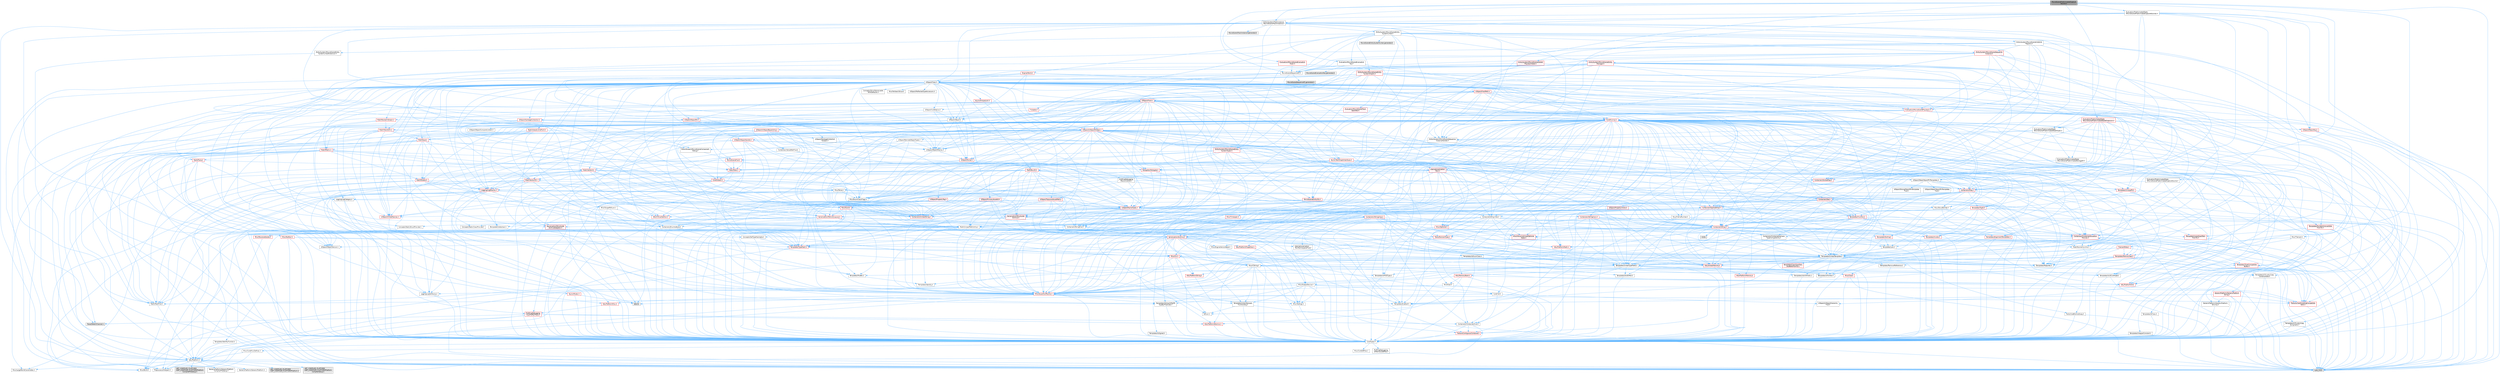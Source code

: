 digraph "MovieScenePreAnimatedCaptureSource.h"
{
 // INTERACTIVE_SVG=YES
 // LATEX_PDF_SIZE
  bgcolor="transparent";
  edge [fontname=Helvetica,fontsize=10,labelfontname=Helvetica,labelfontsize=10];
  node [fontname=Helvetica,fontsize=10,shape=box,height=0.2,width=0.4];
  Node1 [id="Node000001",label="MovieScenePreAnimatedCapture\lSource.h",height=0.2,width=0.4,color="gray40", fillcolor="grey60", style="filled", fontcolor="black",tooltip=" "];
  Node1 -> Node2 [id="edge1_Node000001_Node000002",color="steelblue1",style="solid",tooltip=" "];
  Node2 [id="Node000002",label="CoreTypes.h",height=0.2,width=0.4,color="grey40", fillcolor="white", style="filled",URL="$dc/dec/CoreTypes_8h.html",tooltip=" "];
  Node2 -> Node3 [id="edge2_Node000002_Node000003",color="steelblue1",style="solid",tooltip=" "];
  Node3 [id="Node000003",label="HAL/Platform.h",height=0.2,width=0.4,color="grey40", fillcolor="white", style="filled",URL="$d9/dd0/Platform_8h.html",tooltip=" "];
  Node3 -> Node4 [id="edge3_Node000003_Node000004",color="steelblue1",style="solid",tooltip=" "];
  Node4 [id="Node000004",label="Misc/Build.h",height=0.2,width=0.4,color="grey40", fillcolor="white", style="filled",URL="$d3/dbb/Build_8h.html",tooltip=" "];
  Node3 -> Node5 [id="edge4_Node000003_Node000005",color="steelblue1",style="solid",tooltip=" "];
  Node5 [id="Node000005",label="Misc/LargeWorldCoordinates.h",height=0.2,width=0.4,color="grey40", fillcolor="white", style="filled",URL="$d2/dcb/LargeWorldCoordinates_8h.html",tooltip=" "];
  Node3 -> Node6 [id="edge5_Node000003_Node000006",color="steelblue1",style="solid",tooltip=" "];
  Node6 [id="Node000006",label="type_traits",height=0.2,width=0.4,color="grey60", fillcolor="#E0E0E0", style="filled",tooltip=" "];
  Node3 -> Node7 [id="edge6_Node000003_Node000007",color="steelblue1",style="solid",tooltip=" "];
  Node7 [id="Node000007",label="PreprocessorHelpers.h",height=0.2,width=0.4,color="grey40", fillcolor="white", style="filled",URL="$db/ddb/PreprocessorHelpers_8h.html",tooltip=" "];
  Node3 -> Node8 [id="edge7_Node000003_Node000008",color="steelblue1",style="solid",tooltip=" "];
  Node8 [id="Node000008",label="UBT_COMPILED_PLATFORM\l/UBT_COMPILED_PLATFORMPlatform\lCompilerPreSetup.h",height=0.2,width=0.4,color="grey60", fillcolor="#E0E0E0", style="filled",tooltip=" "];
  Node3 -> Node9 [id="edge8_Node000003_Node000009",color="steelblue1",style="solid",tooltip=" "];
  Node9 [id="Node000009",label="GenericPlatform/GenericPlatform\lCompilerPreSetup.h",height=0.2,width=0.4,color="grey40", fillcolor="white", style="filled",URL="$d9/dc8/GenericPlatformCompilerPreSetup_8h.html",tooltip=" "];
  Node3 -> Node10 [id="edge9_Node000003_Node000010",color="steelblue1",style="solid",tooltip=" "];
  Node10 [id="Node000010",label="GenericPlatform/GenericPlatform.h",height=0.2,width=0.4,color="grey40", fillcolor="white", style="filled",URL="$d6/d84/GenericPlatform_8h.html",tooltip=" "];
  Node3 -> Node11 [id="edge10_Node000003_Node000011",color="steelblue1",style="solid",tooltip=" "];
  Node11 [id="Node000011",label="UBT_COMPILED_PLATFORM\l/UBT_COMPILED_PLATFORMPlatform.h",height=0.2,width=0.4,color="grey60", fillcolor="#E0E0E0", style="filled",tooltip=" "];
  Node3 -> Node12 [id="edge11_Node000003_Node000012",color="steelblue1",style="solid",tooltip=" "];
  Node12 [id="Node000012",label="UBT_COMPILED_PLATFORM\l/UBT_COMPILED_PLATFORMPlatform\lCompilerSetup.h",height=0.2,width=0.4,color="grey60", fillcolor="#E0E0E0", style="filled",tooltip=" "];
  Node2 -> Node13 [id="edge12_Node000002_Node000013",color="steelblue1",style="solid",tooltip=" "];
  Node13 [id="Node000013",label="ProfilingDebugging\l/UMemoryDefines.h",height=0.2,width=0.4,color="grey40", fillcolor="white", style="filled",URL="$d2/da2/UMemoryDefines_8h.html",tooltip=" "];
  Node2 -> Node14 [id="edge13_Node000002_Node000014",color="steelblue1",style="solid",tooltip=" "];
  Node14 [id="Node000014",label="Misc/CoreMiscDefines.h",height=0.2,width=0.4,color="grey40", fillcolor="white", style="filled",URL="$da/d38/CoreMiscDefines_8h.html",tooltip=" "];
  Node14 -> Node3 [id="edge14_Node000014_Node000003",color="steelblue1",style="solid",tooltip=" "];
  Node14 -> Node7 [id="edge15_Node000014_Node000007",color="steelblue1",style="solid",tooltip=" "];
  Node2 -> Node15 [id="edge16_Node000002_Node000015",color="steelblue1",style="solid",tooltip=" "];
  Node15 [id="Node000015",label="Misc/CoreDefines.h",height=0.2,width=0.4,color="grey40", fillcolor="white", style="filled",URL="$d3/dd2/CoreDefines_8h.html",tooltip=" "];
  Node1 -> Node16 [id="edge17_Node000001_Node000016",color="steelblue1",style="solid",tooltip=" "];
  Node16 [id="Node000016",label="EntitySystem/MovieSceneSequence\lInstanceHandle.h",height=0.2,width=0.4,color="grey40", fillcolor="white", style="filled",URL="$dd/da6/MovieSceneSequenceInstanceHandle_8h.html",tooltip=" "];
  Node16 -> Node2 [id="edge18_Node000016_Node000002",color="steelblue1",style="solid",tooltip=" "];
  Node16 -> Node17 [id="edge19_Node000016_Node000017",color="steelblue1",style="solid",tooltip=" "];
  Node17 [id="Node000017",label="EntitySystem/MovieSceneComponent\lDebug.h",height=0.2,width=0.4,color="grey40", fillcolor="white", style="filled",URL="$d4/ddb/MovieSceneComponentDebug_8h.html",tooltip=" "];
  Node17 -> Node18 [id="edge20_Node000017_Node000018",color="steelblue1",style="solid",tooltip=" "];
  Node18 [id="Node000018",label="MovieSceneFwd.h",height=0.2,width=0.4,color="red", fillcolor="#FFF0F0", style="filled",URL="$d7/d70/MovieSceneFwd_8h.html",tooltip=" "];
  Node18 -> Node2 [id="edge21_Node000018_Node000002",color="steelblue1",style="solid",tooltip=" "];
  Node18 -> Node19 [id="edge22_Node000018_Node000019",color="steelblue1",style="solid",tooltip=" "];
  Node19 [id="Node000019",label="Stats/Stats.h",height=0.2,width=0.4,color="red", fillcolor="#FFF0F0", style="filled",URL="$dc/d09/Stats_8h.html",tooltip=" "];
  Node19 -> Node20 [id="edge23_Node000019_Node000020",color="steelblue1",style="solid",tooltip=" "];
  Node20 [id="Node000020",label="CoreGlobals.h",height=0.2,width=0.4,color="red", fillcolor="#FFF0F0", style="filled",URL="$d5/d8c/CoreGlobals_8h.html",tooltip=" "];
  Node20 -> Node21 [id="edge24_Node000020_Node000021",color="steelblue1",style="solid",tooltip=" "];
  Node21 [id="Node000021",label="Containers/UnrealString.h",height=0.2,width=0.4,color="red", fillcolor="#FFF0F0", style="filled",URL="$d5/dba/UnrealString_8h.html",tooltip=" "];
  Node20 -> Node2 [id="edge25_Node000020_Node000002",color="steelblue1",style="solid",tooltip=" "];
  Node20 -> Node32 [id="edge26_Node000020_Node000032",color="steelblue1",style="solid",tooltip=" "];
  Node32 [id="Node000032",label="Logging/LogMacros.h",height=0.2,width=0.4,color="red", fillcolor="#FFF0F0", style="filled",URL="$d0/d16/LogMacros_8h.html",tooltip=" "];
  Node32 -> Node21 [id="edge27_Node000032_Node000021",color="steelblue1",style="solid",tooltip=" "];
  Node32 -> Node2 [id="edge28_Node000032_Node000002",color="steelblue1",style="solid",tooltip=" "];
  Node32 -> Node7 [id="edge29_Node000032_Node000007",color="steelblue1",style="solid",tooltip=" "];
  Node32 -> Node33 [id="edge30_Node000032_Node000033",color="steelblue1",style="solid",tooltip=" "];
  Node33 [id="Node000033",label="Logging/LogCategory.h",height=0.2,width=0.4,color="grey40", fillcolor="white", style="filled",URL="$d9/d36/LogCategory_8h.html",tooltip=" "];
  Node33 -> Node2 [id="edge31_Node000033_Node000002",color="steelblue1",style="solid",tooltip=" "];
  Node33 -> Node34 [id="edge32_Node000033_Node000034",color="steelblue1",style="solid",tooltip=" "];
  Node34 [id="Node000034",label="Logging/LogVerbosity.h",height=0.2,width=0.4,color="grey40", fillcolor="white", style="filled",URL="$d2/d8f/LogVerbosity_8h.html",tooltip=" "];
  Node34 -> Node2 [id="edge33_Node000034_Node000002",color="steelblue1",style="solid",tooltip=" "];
  Node33 -> Node35 [id="edge34_Node000033_Node000035",color="steelblue1",style="solid",tooltip=" "];
  Node35 [id="Node000035",label="UObject/NameTypes.h",height=0.2,width=0.4,color="red", fillcolor="#FFF0F0", style="filled",URL="$d6/d35/NameTypes_8h.html",tooltip=" "];
  Node35 -> Node2 [id="edge35_Node000035_Node000002",color="steelblue1",style="solid",tooltip=" "];
  Node35 -> Node36 [id="edge36_Node000035_Node000036",color="steelblue1",style="solid",tooltip=" "];
  Node36 [id="Node000036",label="Misc/AssertionMacros.h",height=0.2,width=0.4,color="red", fillcolor="#FFF0F0", style="filled",URL="$d0/dfa/AssertionMacros_8h.html",tooltip=" "];
  Node36 -> Node2 [id="edge37_Node000036_Node000002",color="steelblue1",style="solid",tooltip=" "];
  Node36 -> Node3 [id="edge38_Node000036_Node000003",color="steelblue1",style="solid",tooltip=" "];
  Node36 -> Node37 [id="edge39_Node000036_Node000037",color="steelblue1",style="solid",tooltip=" "];
  Node37 [id="Node000037",label="HAL/PlatformMisc.h",height=0.2,width=0.4,color="red", fillcolor="#FFF0F0", style="filled",URL="$d0/df5/PlatformMisc_8h.html",tooltip=" "];
  Node37 -> Node2 [id="edge40_Node000037_Node000002",color="steelblue1",style="solid",tooltip=" "];
  Node37 -> Node61 [id="edge41_Node000037_Node000061",color="steelblue1",style="solid",tooltip=" "];
  Node61 [id="Node000061",label="ProfilingDebugging\l/CpuProfilerTrace.h",height=0.2,width=0.4,color="red", fillcolor="#FFF0F0", style="filled",URL="$da/dcb/CpuProfilerTrace_8h.html",tooltip=" "];
  Node61 -> Node2 [id="edge42_Node000061_Node000002",color="steelblue1",style="solid",tooltip=" "];
  Node61 -> Node25 [id="edge43_Node000061_Node000025",color="steelblue1",style="solid",tooltip=" "];
  Node25 [id="Node000025",label="Containers/ContainersFwd.h",height=0.2,width=0.4,color="grey40", fillcolor="white", style="filled",URL="$d4/d0a/ContainersFwd_8h.html",tooltip=" "];
  Node25 -> Node3 [id="edge44_Node000025_Node000003",color="steelblue1",style="solid",tooltip=" "];
  Node25 -> Node2 [id="edge45_Node000025_Node000002",color="steelblue1",style="solid",tooltip=" "];
  Node25 -> Node26 [id="edge46_Node000025_Node000026",color="steelblue1",style="solid",tooltip=" "];
  Node26 [id="Node000026",label="Traits/IsContiguousContainer.h",height=0.2,width=0.4,color="red", fillcolor="#FFF0F0", style="filled",URL="$d5/d3c/IsContiguousContainer_8h.html",tooltip=" "];
  Node26 -> Node2 [id="edge47_Node000026_Node000002",color="steelblue1",style="solid",tooltip=" "];
  Node61 -> Node62 [id="edge48_Node000061_Node000062",color="steelblue1",style="solid",tooltip=" "];
  Node62 [id="Node000062",label="HAL/PlatformAtomics.h",height=0.2,width=0.4,color="red", fillcolor="#FFF0F0", style="filled",URL="$d3/d36/PlatformAtomics_8h.html",tooltip=" "];
  Node62 -> Node2 [id="edge49_Node000062_Node000002",color="steelblue1",style="solid",tooltip=" "];
  Node61 -> Node7 [id="edge50_Node000061_Node000007",color="steelblue1",style="solid",tooltip=" "];
  Node61 -> Node4 [id="edge51_Node000061_Node000004",color="steelblue1",style="solid",tooltip=" "];
  Node61 -> Node66 [id="edge52_Node000061_Node000066",color="steelblue1",style="solid",tooltip=" "];
  Node66 [id="Node000066",label="Trace/Detail/Channel.h",height=0.2,width=0.4,color="grey60", fillcolor="#E0E0E0", style="filled",tooltip=" "];
  Node36 -> Node7 [id="edge53_Node000036_Node000007",color="steelblue1",style="solid",tooltip=" "];
  Node36 -> Node69 [id="edge54_Node000036_Node000069",color="steelblue1",style="solid",tooltip=" "];
  Node69 [id="Node000069",label="Templates/EnableIf.h",height=0.2,width=0.4,color="grey40", fillcolor="white", style="filled",URL="$d7/d60/EnableIf_8h.html",tooltip=" "];
  Node69 -> Node2 [id="edge55_Node000069_Node000002",color="steelblue1",style="solid",tooltip=" "];
  Node36 -> Node70 [id="edge56_Node000036_Node000070",color="steelblue1",style="solid",tooltip=" "];
  Node70 [id="Node000070",label="Templates/IsArrayOrRefOf\lTypeByPredicate.h",height=0.2,width=0.4,color="grey40", fillcolor="white", style="filled",URL="$d6/da1/IsArrayOrRefOfTypeByPredicate_8h.html",tooltip=" "];
  Node70 -> Node2 [id="edge57_Node000070_Node000002",color="steelblue1",style="solid",tooltip=" "];
  Node36 -> Node71 [id="edge58_Node000036_Node000071",color="steelblue1",style="solid",tooltip=" "];
  Node71 [id="Node000071",label="Templates/IsValidVariadic\lFunctionArg.h",height=0.2,width=0.4,color="grey40", fillcolor="white", style="filled",URL="$d0/dc8/IsValidVariadicFunctionArg_8h.html",tooltip=" "];
  Node71 -> Node2 [id="edge59_Node000071_Node000002",color="steelblue1",style="solid",tooltip=" "];
  Node71 -> Node72 [id="edge60_Node000071_Node000072",color="steelblue1",style="solid",tooltip=" "];
  Node72 [id="Node000072",label="IsEnum.h",height=0.2,width=0.4,color="grey40", fillcolor="white", style="filled",URL="$d4/de5/IsEnum_8h.html",tooltip=" "];
  Node71 -> Node6 [id="edge61_Node000071_Node000006",color="steelblue1",style="solid",tooltip=" "];
  Node36 -> Node73 [id="edge62_Node000036_Node000073",color="steelblue1",style="solid",tooltip=" "];
  Node73 [id="Node000073",label="Traits/IsCharEncodingCompatible\lWith.h",height=0.2,width=0.4,color="red", fillcolor="#FFF0F0", style="filled",URL="$df/dd1/IsCharEncodingCompatibleWith_8h.html",tooltip=" "];
  Node73 -> Node6 [id="edge63_Node000073_Node000006",color="steelblue1",style="solid",tooltip=" "];
  Node36 -> Node75 [id="edge64_Node000036_Node000075",color="steelblue1",style="solid",tooltip=" "];
  Node75 [id="Node000075",label="Misc/VarArgs.h",height=0.2,width=0.4,color="grey40", fillcolor="white", style="filled",URL="$d5/d6f/VarArgs_8h.html",tooltip=" "];
  Node75 -> Node2 [id="edge65_Node000075_Node000002",color="steelblue1",style="solid",tooltip=" "];
  Node36 -> Node82 [id="edge66_Node000036_Node000082",color="steelblue1",style="solid",tooltip=" "];
  Node82 [id="Node000082",label="atomic",height=0.2,width=0.4,color="grey60", fillcolor="#E0E0E0", style="filled",tooltip=" "];
  Node35 -> Node83 [id="edge67_Node000035_Node000083",color="steelblue1",style="solid",tooltip=" "];
  Node83 [id="Node000083",label="HAL/UnrealMemory.h",height=0.2,width=0.4,color="red", fillcolor="#FFF0F0", style="filled",URL="$d9/d96/UnrealMemory_8h.html",tooltip=" "];
  Node83 -> Node2 [id="edge68_Node000083_Node000002",color="steelblue1",style="solid",tooltip=" "];
  Node83 -> Node87 [id="edge69_Node000083_Node000087",color="steelblue1",style="solid",tooltip=" "];
  Node87 [id="Node000087",label="HAL/MemoryBase.h",height=0.2,width=0.4,color="red", fillcolor="#FFF0F0", style="filled",URL="$d6/d9f/MemoryBase_8h.html",tooltip=" "];
  Node87 -> Node2 [id="edge70_Node000087_Node000002",color="steelblue1",style="solid",tooltip=" "];
  Node87 -> Node62 [id="edge71_Node000087_Node000062",color="steelblue1",style="solid",tooltip=" "];
  Node87 -> Node45 [id="edge72_Node000087_Node000045",color="steelblue1",style="solid",tooltip=" "];
  Node45 [id="Node000045",label="HAL/PlatformCrt.h",height=0.2,width=0.4,color="red", fillcolor="#FFF0F0", style="filled",URL="$d8/d75/PlatformCrt_8h.html",tooltip=" "];
  Node87 -> Node88 [id="edge73_Node000087_Node000088",color="steelblue1",style="solid",tooltip=" "];
  Node88 [id="Node000088",label="Misc/Exec.h",height=0.2,width=0.4,color="grey40", fillcolor="white", style="filled",URL="$de/ddb/Exec_8h.html",tooltip=" "];
  Node88 -> Node2 [id="edge74_Node000088_Node000002",color="steelblue1",style="solid",tooltip=" "];
  Node88 -> Node36 [id="edge75_Node000088_Node000036",color="steelblue1",style="solid",tooltip=" "];
  Node87 -> Node89 [id="edge76_Node000087_Node000089",color="steelblue1",style="solid",tooltip=" "];
  Node89 [id="Node000089",label="Misc/OutputDevice.h",height=0.2,width=0.4,color="grey40", fillcolor="white", style="filled",URL="$d7/d32/OutputDevice_8h.html",tooltip=" "];
  Node89 -> Node41 [id="edge77_Node000089_Node000041",color="steelblue1",style="solid",tooltip=" "];
  Node41 [id="Node000041",label="CoreFwd.h",height=0.2,width=0.4,color="grey40", fillcolor="white", style="filled",URL="$d1/d1e/CoreFwd_8h.html",tooltip=" "];
  Node41 -> Node2 [id="edge78_Node000041_Node000002",color="steelblue1",style="solid",tooltip=" "];
  Node41 -> Node25 [id="edge79_Node000041_Node000025",color="steelblue1",style="solid",tooltip=" "];
  Node41 -> Node42 [id="edge80_Node000041_Node000042",color="steelblue1",style="solid",tooltip=" "];
  Node42 [id="Node000042",label="Math/MathFwd.h",height=0.2,width=0.4,color="grey40", fillcolor="white", style="filled",URL="$d2/d10/MathFwd_8h.html",tooltip=" "];
  Node42 -> Node3 [id="edge81_Node000042_Node000003",color="steelblue1",style="solid",tooltip=" "];
  Node41 -> Node43 [id="edge82_Node000041_Node000043",color="steelblue1",style="solid",tooltip=" "];
  Node43 [id="Node000043",label="UObject/UObjectHierarchy\lFwd.h",height=0.2,width=0.4,color="grey40", fillcolor="white", style="filled",URL="$d3/d13/UObjectHierarchyFwd_8h.html",tooltip=" "];
  Node89 -> Node2 [id="edge83_Node000089_Node000002",color="steelblue1",style="solid",tooltip=" "];
  Node89 -> Node34 [id="edge84_Node000089_Node000034",color="steelblue1",style="solid",tooltip=" "];
  Node89 -> Node75 [id="edge85_Node000089_Node000075",color="steelblue1",style="solid",tooltip=" "];
  Node89 -> Node70 [id="edge86_Node000089_Node000070",color="steelblue1",style="solid",tooltip=" "];
  Node89 -> Node71 [id="edge87_Node000089_Node000071",color="steelblue1",style="solid",tooltip=" "];
  Node89 -> Node73 [id="edge88_Node000089_Node000073",color="steelblue1",style="solid",tooltip=" "];
  Node83 -> Node99 [id="edge89_Node000083_Node000099",color="steelblue1",style="solid",tooltip=" "];
  Node99 [id="Node000099",label="HAL/PlatformMemory.h",height=0.2,width=0.4,color="red", fillcolor="#FFF0F0", style="filled",URL="$de/d68/PlatformMemory_8h.html",tooltip=" "];
  Node99 -> Node2 [id="edge90_Node000099_Node000002",color="steelblue1",style="solid",tooltip=" "];
  Node83 -> Node102 [id="edge91_Node000083_Node000102",color="steelblue1",style="solid",tooltip=" "];
  Node102 [id="Node000102",label="Templates/IsPointer.h",height=0.2,width=0.4,color="grey40", fillcolor="white", style="filled",URL="$d7/d05/IsPointer_8h.html",tooltip=" "];
  Node102 -> Node2 [id="edge92_Node000102_Node000002",color="steelblue1",style="solid",tooltip=" "];
  Node35 -> Node103 [id="edge93_Node000035_Node000103",color="steelblue1",style="solid",tooltip=" "];
  Node103 [id="Node000103",label="Templates/UnrealTypeTraits.h",height=0.2,width=0.4,color="grey40", fillcolor="white", style="filled",URL="$d2/d2d/UnrealTypeTraits_8h.html",tooltip=" "];
  Node103 -> Node2 [id="edge94_Node000103_Node000002",color="steelblue1",style="solid",tooltip=" "];
  Node103 -> Node102 [id="edge95_Node000103_Node000102",color="steelblue1",style="solid",tooltip=" "];
  Node103 -> Node36 [id="edge96_Node000103_Node000036",color="steelblue1",style="solid",tooltip=" "];
  Node103 -> Node95 [id="edge97_Node000103_Node000095",color="steelblue1",style="solid",tooltip=" "];
  Node95 [id="Node000095",label="Templates/AndOrNot.h",height=0.2,width=0.4,color="grey40", fillcolor="white", style="filled",URL="$db/d0a/AndOrNot_8h.html",tooltip=" "];
  Node95 -> Node2 [id="edge98_Node000095_Node000002",color="steelblue1",style="solid",tooltip=" "];
  Node103 -> Node69 [id="edge99_Node000103_Node000069",color="steelblue1",style="solid",tooltip=" "];
  Node103 -> Node104 [id="edge100_Node000103_Node000104",color="steelblue1",style="solid",tooltip=" "];
  Node104 [id="Node000104",label="Templates/IsArithmetic.h",height=0.2,width=0.4,color="grey40", fillcolor="white", style="filled",URL="$d2/d5d/IsArithmetic_8h.html",tooltip=" "];
  Node104 -> Node2 [id="edge101_Node000104_Node000002",color="steelblue1",style="solid",tooltip=" "];
  Node103 -> Node72 [id="edge102_Node000103_Node000072",color="steelblue1",style="solid",tooltip=" "];
  Node103 -> Node105 [id="edge103_Node000103_Node000105",color="steelblue1",style="solid",tooltip=" "];
  Node105 [id="Node000105",label="Templates/Models.h",height=0.2,width=0.4,color="grey40", fillcolor="white", style="filled",URL="$d3/d0c/Models_8h.html",tooltip=" "];
  Node105 -> Node78 [id="edge104_Node000105_Node000078",color="steelblue1",style="solid",tooltip=" "];
  Node78 [id="Node000078",label="Templates/Identity.h",height=0.2,width=0.4,color="grey40", fillcolor="white", style="filled",URL="$d0/dd5/Identity_8h.html",tooltip=" "];
  Node103 -> Node106 [id="edge105_Node000103_Node000106",color="steelblue1",style="solid",tooltip=" "];
  Node106 [id="Node000106",label="Templates/IsPODType.h",height=0.2,width=0.4,color="grey40", fillcolor="white", style="filled",URL="$d7/db1/IsPODType_8h.html",tooltip=" "];
  Node106 -> Node2 [id="edge106_Node000106_Node000002",color="steelblue1",style="solid",tooltip=" "];
  Node103 -> Node107 [id="edge107_Node000103_Node000107",color="steelblue1",style="solid",tooltip=" "];
  Node107 [id="Node000107",label="Templates/IsUECoreType.h",height=0.2,width=0.4,color="grey40", fillcolor="white", style="filled",URL="$d1/db8/IsUECoreType_8h.html",tooltip=" "];
  Node107 -> Node2 [id="edge108_Node000107_Node000002",color="steelblue1",style="solid",tooltip=" "];
  Node107 -> Node6 [id="edge109_Node000107_Node000006",color="steelblue1",style="solid",tooltip=" "];
  Node103 -> Node96 [id="edge110_Node000103_Node000096",color="steelblue1",style="solid",tooltip=" "];
  Node96 [id="Node000096",label="Templates/IsTriviallyCopy\lConstructible.h",height=0.2,width=0.4,color="grey40", fillcolor="white", style="filled",URL="$d3/d78/IsTriviallyCopyConstructible_8h.html",tooltip=" "];
  Node96 -> Node2 [id="edge111_Node000096_Node000002",color="steelblue1",style="solid",tooltip=" "];
  Node96 -> Node6 [id="edge112_Node000096_Node000006",color="steelblue1",style="solid",tooltip=" "];
  Node35 -> Node108 [id="edge113_Node000035_Node000108",color="steelblue1",style="solid",tooltip=" "];
  Node108 [id="Node000108",label="Templates/UnrealTemplate.h",height=0.2,width=0.4,color="grey40", fillcolor="white", style="filled",URL="$d4/d24/UnrealTemplate_8h.html",tooltip=" "];
  Node108 -> Node2 [id="edge114_Node000108_Node000002",color="steelblue1",style="solid",tooltip=" "];
  Node108 -> Node102 [id="edge115_Node000108_Node000102",color="steelblue1",style="solid",tooltip=" "];
  Node108 -> Node83 [id="edge116_Node000108_Node000083",color="steelblue1",style="solid",tooltip=" "];
  Node108 -> Node109 [id="edge117_Node000108_Node000109",color="steelblue1",style="solid",tooltip=" "];
  Node109 [id="Node000109",label="Templates/CopyQualifiers\lAndRefsFromTo.h",height=0.2,width=0.4,color="red", fillcolor="#FFF0F0", style="filled",URL="$d3/db3/CopyQualifiersAndRefsFromTo_8h.html",tooltip=" "];
  Node108 -> Node103 [id="edge118_Node000108_Node000103",color="steelblue1",style="solid",tooltip=" "];
  Node108 -> Node111 [id="edge119_Node000108_Node000111",color="steelblue1",style="solid",tooltip=" "];
  Node111 [id="Node000111",label="Templates/RemoveReference.h",height=0.2,width=0.4,color="grey40", fillcolor="white", style="filled",URL="$da/dbe/RemoveReference_8h.html",tooltip=" "];
  Node111 -> Node2 [id="edge120_Node000111_Node000002",color="steelblue1",style="solid",tooltip=" "];
  Node108 -> Node77 [id="edge121_Node000108_Node000077",color="steelblue1",style="solid",tooltip=" "];
  Node77 [id="Node000077",label="Templates/Requires.h",height=0.2,width=0.4,color="grey40", fillcolor="white", style="filled",URL="$dc/d96/Requires_8h.html",tooltip=" "];
  Node77 -> Node69 [id="edge122_Node000077_Node000069",color="steelblue1",style="solid",tooltip=" "];
  Node77 -> Node6 [id="edge123_Node000077_Node000006",color="steelblue1",style="solid",tooltip=" "];
  Node108 -> Node112 [id="edge124_Node000108_Node000112",color="steelblue1",style="solid",tooltip=" "];
  Node112 [id="Node000112",label="Templates/TypeCompatible\lBytes.h",height=0.2,width=0.4,color="red", fillcolor="#FFF0F0", style="filled",URL="$df/d0a/TypeCompatibleBytes_8h.html",tooltip=" "];
  Node112 -> Node2 [id="edge125_Node000112_Node000002",color="steelblue1",style="solid",tooltip=" "];
  Node112 -> Node6 [id="edge126_Node000112_Node000006",color="steelblue1",style="solid",tooltip=" "];
  Node108 -> Node78 [id="edge127_Node000108_Node000078",color="steelblue1",style="solid",tooltip=" "];
  Node108 -> Node26 [id="edge128_Node000108_Node000026",color="steelblue1",style="solid",tooltip=" "];
  Node108 -> Node113 [id="edge129_Node000108_Node000113",color="steelblue1",style="solid",tooltip=" "];
  Node113 [id="Node000113",label="Traits/UseBitwiseSwap.h",height=0.2,width=0.4,color="grey40", fillcolor="white", style="filled",URL="$db/df3/UseBitwiseSwap_8h.html",tooltip=" "];
  Node113 -> Node2 [id="edge130_Node000113_Node000002",color="steelblue1",style="solid",tooltip=" "];
  Node113 -> Node6 [id="edge131_Node000113_Node000006",color="steelblue1",style="solid",tooltip=" "];
  Node108 -> Node6 [id="edge132_Node000108_Node000006",color="steelblue1",style="solid",tooltip=" "];
  Node35 -> Node21 [id="edge133_Node000035_Node000021",color="steelblue1",style="solid",tooltip=" "];
  Node35 -> Node114 [id="edge134_Node000035_Node000114",color="steelblue1",style="solid",tooltip=" "];
  Node114 [id="Node000114",label="HAL/CriticalSection.h",height=0.2,width=0.4,color="red", fillcolor="#FFF0F0", style="filled",URL="$d6/d90/CriticalSection_8h.html",tooltip=" "];
  Node35 -> Node117 [id="edge135_Node000035_Node000117",color="steelblue1",style="solid",tooltip=" "];
  Node117 [id="Node000117",label="Containers/StringConv.h",height=0.2,width=0.4,color="red", fillcolor="#FFF0F0", style="filled",URL="$d3/ddf/StringConv_8h.html",tooltip=" "];
  Node117 -> Node2 [id="edge136_Node000117_Node000002",color="steelblue1",style="solid",tooltip=" "];
  Node117 -> Node36 [id="edge137_Node000117_Node000036",color="steelblue1",style="solid",tooltip=" "];
  Node117 -> Node118 [id="edge138_Node000117_Node000118",color="steelblue1",style="solid",tooltip=" "];
  Node118 [id="Node000118",label="Containers/ContainerAllocation\lPolicies.h",height=0.2,width=0.4,color="red", fillcolor="#FFF0F0", style="filled",URL="$d7/dff/ContainerAllocationPolicies_8h.html",tooltip=" "];
  Node118 -> Node2 [id="edge139_Node000118_Node000002",color="steelblue1",style="solid",tooltip=" "];
  Node118 -> Node118 [id="edge140_Node000118_Node000118",color="steelblue1",style="solid",tooltip=" "];
  Node118 -> Node120 [id="edge141_Node000118_Node000120",color="steelblue1",style="solid",tooltip=" "];
  Node120 [id="Node000120",label="HAL/PlatformMath.h",height=0.2,width=0.4,color="red", fillcolor="#FFF0F0", style="filled",URL="$dc/d53/PlatformMath_8h.html",tooltip=" "];
  Node120 -> Node2 [id="edge142_Node000120_Node000002",color="steelblue1",style="solid",tooltip=" "];
  Node118 -> Node83 [id="edge143_Node000118_Node000083",color="steelblue1",style="solid",tooltip=" "];
  Node118 -> Node55 [id="edge144_Node000118_Node000055",color="steelblue1",style="solid",tooltip=" "];
  Node55 [id="Node000055",label="Math/NumericLimits.h",height=0.2,width=0.4,color="grey40", fillcolor="white", style="filled",URL="$df/d1b/NumericLimits_8h.html",tooltip=" "];
  Node55 -> Node2 [id="edge145_Node000055_Node000002",color="steelblue1",style="solid",tooltip=" "];
  Node118 -> Node36 [id="edge146_Node000118_Node000036",color="steelblue1",style="solid",tooltip=" "];
  Node118 -> Node129 [id="edge147_Node000118_Node000129",color="steelblue1",style="solid",tooltip=" "];
  Node129 [id="Node000129",label="Templates/MemoryOps.h",height=0.2,width=0.4,color="red", fillcolor="#FFF0F0", style="filled",URL="$db/dea/MemoryOps_8h.html",tooltip=" "];
  Node129 -> Node2 [id="edge148_Node000129_Node000002",color="steelblue1",style="solid",tooltip=" "];
  Node129 -> Node83 [id="edge149_Node000129_Node000083",color="steelblue1",style="solid",tooltip=" "];
  Node129 -> Node97 [id="edge150_Node000129_Node000097",color="steelblue1",style="solid",tooltip=" "];
  Node97 [id="Node000097",label="Templates/IsTriviallyCopy\lAssignable.h",height=0.2,width=0.4,color="grey40", fillcolor="white", style="filled",URL="$d2/df2/IsTriviallyCopyAssignable_8h.html",tooltip=" "];
  Node97 -> Node2 [id="edge151_Node000097_Node000002",color="steelblue1",style="solid",tooltip=" "];
  Node97 -> Node6 [id="edge152_Node000097_Node000006",color="steelblue1",style="solid",tooltip=" "];
  Node129 -> Node96 [id="edge153_Node000129_Node000096",color="steelblue1",style="solid",tooltip=" "];
  Node129 -> Node77 [id="edge154_Node000129_Node000077",color="steelblue1",style="solid",tooltip=" "];
  Node129 -> Node103 [id="edge155_Node000129_Node000103",color="steelblue1",style="solid",tooltip=" "];
  Node129 -> Node113 [id="edge156_Node000129_Node000113",color="steelblue1",style="solid",tooltip=" "];
  Node129 -> Node6 [id="edge157_Node000129_Node000006",color="steelblue1",style="solid",tooltip=" "];
  Node118 -> Node112 [id="edge158_Node000118_Node000112",color="steelblue1",style="solid",tooltip=" "];
  Node118 -> Node6 [id="edge159_Node000118_Node000006",color="steelblue1",style="solid",tooltip=" "];
  Node117 -> Node130 [id="edge160_Node000117_Node000130",color="steelblue1",style="solid",tooltip=" "];
  Node130 [id="Node000130",label="Containers/Array.h",height=0.2,width=0.4,color="red", fillcolor="#FFF0F0", style="filled",URL="$df/dd0/Array_8h.html",tooltip=" "];
  Node130 -> Node2 [id="edge161_Node000130_Node000002",color="steelblue1",style="solid",tooltip=" "];
  Node130 -> Node36 [id="edge162_Node000130_Node000036",color="steelblue1",style="solid",tooltip=" "];
  Node130 -> Node131 [id="edge163_Node000130_Node000131",color="steelblue1",style="solid",tooltip=" "];
  Node131 [id="Node000131",label="Misc/IntrusiveUnsetOptional\lState.h",height=0.2,width=0.4,color="red", fillcolor="#FFF0F0", style="filled",URL="$d2/d0a/IntrusiveUnsetOptionalState_8h.html",tooltip=" "];
  Node130 -> Node133 [id="edge164_Node000130_Node000133",color="steelblue1",style="solid",tooltip=" "];
  Node133 [id="Node000133",label="Misc/ReverseIterate.h",height=0.2,width=0.4,color="red", fillcolor="#FFF0F0", style="filled",URL="$db/de3/ReverseIterate_8h.html",tooltip=" "];
  Node133 -> Node3 [id="edge165_Node000133_Node000003",color="steelblue1",style="solid",tooltip=" "];
  Node130 -> Node83 [id="edge166_Node000130_Node000083",color="steelblue1",style="solid",tooltip=" "];
  Node130 -> Node103 [id="edge167_Node000130_Node000103",color="steelblue1",style="solid",tooltip=" "];
  Node130 -> Node108 [id="edge168_Node000130_Node000108",color="steelblue1",style="solid",tooltip=" "];
  Node130 -> Node118 [id="edge169_Node000130_Node000118",color="steelblue1",style="solid",tooltip=" "];
  Node130 -> Node136 [id="edge170_Node000130_Node000136",color="steelblue1",style="solid",tooltip=" "];
  Node136 [id="Node000136",label="Containers/ContainerElement\lTypeCompatibility.h",height=0.2,width=0.4,color="grey40", fillcolor="white", style="filled",URL="$df/ddf/ContainerElementTypeCompatibility_8h.html",tooltip=" "];
  Node136 -> Node2 [id="edge171_Node000136_Node000002",color="steelblue1",style="solid",tooltip=" "];
  Node136 -> Node103 [id="edge172_Node000136_Node000103",color="steelblue1",style="solid",tooltip=" "];
  Node130 -> Node137 [id="edge173_Node000130_Node000137",color="steelblue1",style="solid",tooltip=" "];
  Node137 [id="Node000137",label="Serialization/Archive.h",height=0.2,width=0.4,color="red", fillcolor="#FFF0F0", style="filled",URL="$d7/d3b/Archive_8h.html",tooltip=" "];
  Node137 -> Node41 [id="edge174_Node000137_Node000041",color="steelblue1",style="solid",tooltip=" "];
  Node137 -> Node2 [id="edge175_Node000137_Node000002",color="steelblue1",style="solid",tooltip=" "];
  Node137 -> Node138 [id="edge176_Node000137_Node000138",color="steelblue1",style="solid",tooltip=" "];
  Node138 [id="Node000138",label="HAL/PlatformProperties.h",height=0.2,width=0.4,color="red", fillcolor="#FFF0F0", style="filled",URL="$d9/db0/PlatformProperties_8h.html",tooltip=" "];
  Node138 -> Node2 [id="edge177_Node000138_Node000002",color="steelblue1",style="solid",tooltip=" "];
  Node137 -> Node141 [id="edge178_Node000137_Node000141",color="steelblue1",style="solid",tooltip=" "];
  Node141 [id="Node000141",label="Internationalization\l/TextNamespaceFwd.h",height=0.2,width=0.4,color="grey40", fillcolor="white", style="filled",URL="$d8/d97/TextNamespaceFwd_8h.html",tooltip=" "];
  Node141 -> Node2 [id="edge179_Node000141_Node000002",color="steelblue1",style="solid",tooltip=" "];
  Node137 -> Node42 [id="edge180_Node000137_Node000042",color="steelblue1",style="solid",tooltip=" "];
  Node137 -> Node36 [id="edge181_Node000137_Node000036",color="steelblue1",style="solid",tooltip=" "];
  Node137 -> Node4 [id="edge182_Node000137_Node000004",color="steelblue1",style="solid",tooltip=" "];
  Node137 -> Node142 [id="edge183_Node000137_Node000142",color="steelblue1",style="solid",tooltip=" "];
  Node142 [id="Node000142",label="Misc/EngineVersionBase.h",height=0.2,width=0.4,color="grey40", fillcolor="white", style="filled",URL="$d5/d2b/EngineVersionBase_8h.html",tooltip=" "];
  Node142 -> Node2 [id="edge184_Node000142_Node000002",color="steelblue1",style="solid",tooltip=" "];
  Node137 -> Node75 [id="edge185_Node000137_Node000075",color="steelblue1",style="solid",tooltip=" "];
  Node137 -> Node69 [id="edge186_Node000137_Node000069",color="steelblue1",style="solid",tooltip=" "];
  Node137 -> Node70 [id="edge187_Node000137_Node000070",color="steelblue1",style="solid",tooltip=" "];
  Node137 -> Node145 [id="edge188_Node000137_Node000145",color="steelblue1",style="solid",tooltip=" "];
  Node145 [id="Node000145",label="Templates/IsEnumClass.h",height=0.2,width=0.4,color="grey40", fillcolor="white", style="filled",URL="$d7/d15/IsEnumClass_8h.html",tooltip=" "];
  Node145 -> Node2 [id="edge189_Node000145_Node000002",color="steelblue1",style="solid",tooltip=" "];
  Node145 -> Node95 [id="edge190_Node000145_Node000095",color="steelblue1",style="solid",tooltip=" "];
  Node137 -> Node125 [id="edge191_Node000137_Node000125",color="steelblue1",style="solid",tooltip=" "];
  Node125 [id="Node000125",label="Templates/IsSigned.h",height=0.2,width=0.4,color="grey40", fillcolor="white", style="filled",URL="$d8/dd8/IsSigned_8h.html",tooltip=" "];
  Node125 -> Node2 [id="edge192_Node000125_Node000002",color="steelblue1",style="solid",tooltip=" "];
  Node137 -> Node71 [id="edge193_Node000137_Node000071",color="steelblue1",style="solid",tooltip=" "];
  Node137 -> Node108 [id="edge194_Node000137_Node000108",color="steelblue1",style="solid",tooltip=" "];
  Node137 -> Node73 [id="edge195_Node000137_Node000073",color="steelblue1",style="solid",tooltip=" "];
  Node137 -> Node146 [id="edge196_Node000137_Node000146",color="steelblue1",style="solid",tooltip=" "];
  Node146 [id="Node000146",label="UObject/ObjectVersion.h",height=0.2,width=0.4,color="grey40", fillcolor="white", style="filled",URL="$da/d63/ObjectVersion_8h.html",tooltip=" "];
  Node146 -> Node2 [id="edge197_Node000146_Node000002",color="steelblue1",style="solid",tooltip=" "];
  Node130 -> Node174 [id="edge198_Node000130_Node000174",color="steelblue1",style="solid",tooltip=" "];
  Node174 [id="Node000174",label="Concepts/GetTypeHashable.h",height=0.2,width=0.4,color="grey40", fillcolor="white", style="filled",URL="$d3/da2/GetTypeHashable_8h.html",tooltip=" "];
  Node174 -> Node2 [id="edge199_Node000174_Node000002",color="steelblue1",style="solid",tooltip=" "];
  Node174 -> Node152 [id="edge200_Node000174_Node000152",color="steelblue1",style="solid",tooltip=" "];
  Node152 [id="Node000152",label="Templates/TypeHash.h",height=0.2,width=0.4,color="red", fillcolor="#FFF0F0", style="filled",URL="$d1/d62/TypeHash_8h.html",tooltip=" "];
  Node152 -> Node2 [id="edge201_Node000152_Node000002",color="steelblue1",style="solid",tooltip=" "];
  Node152 -> Node77 [id="edge202_Node000152_Node000077",color="steelblue1",style="solid",tooltip=" "];
  Node152 -> Node153 [id="edge203_Node000152_Node000153",color="steelblue1",style="solid",tooltip=" "];
  Node153 [id="Node000153",label="Misc/Crc.h",height=0.2,width=0.4,color="red", fillcolor="#FFF0F0", style="filled",URL="$d4/dd2/Crc_8h.html",tooltip=" "];
  Node153 -> Node2 [id="edge204_Node000153_Node000002",color="steelblue1",style="solid",tooltip=" "];
  Node153 -> Node85 [id="edge205_Node000153_Node000085",color="steelblue1",style="solid",tooltip=" "];
  Node85 [id="Node000085",label="HAL/PlatformString.h",height=0.2,width=0.4,color="red", fillcolor="#FFF0F0", style="filled",URL="$db/db5/PlatformString_8h.html",tooltip=" "];
  Node85 -> Node2 [id="edge206_Node000085_Node000002",color="steelblue1",style="solid",tooltip=" "];
  Node153 -> Node36 [id="edge207_Node000153_Node000036",color="steelblue1",style="solid",tooltip=" "];
  Node153 -> Node154 [id="edge208_Node000153_Node000154",color="steelblue1",style="solid",tooltip=" "];
  Node154 [id="Node000154",label="Misc/CString.h",height=0.2,width=0.4,color="grey40", fillcolor="white", style="filled",URL="$d2/d49/CString_8h.html",tooltip=" "];
  Node154 -> Node2 [id="edge209_Node000154_Node000002",color="steelblue1",style="solid",tooltip=" "];
  Node154 -> Node45 [id="edge210_Node000154_Node000045",color="steelblue1",style="solid",tooltip=" "];
  Node154 -> Node85 [id="edge211_Node000154_Node000085",color="steelblue1",style="solid",tooltip=" "];
  Node154 -> Node36 [id="edge212_Node000154_Node000036",color="steelblue1",style="solid",tooltip=" "];
  Node154 -> Node155 [id="edge213_Node000154_Node000155",color="steelblue1",style="solid",tooltip=" "];
  Node155 [id="Node000155",label="Misc/Char.h",height=0.2,width=0.4,color="red", fillcolor="#FFF0F0", style="filled",URL="$d0/d58/Char_8h.html",tooltip=" "];
  Node155 -> Node2 [id="edge214_Node000155_Node000002",color="steelblue1",style="solid",tooltip=" "];
  Node155 -> Node6 [id="edge215_Node000155_Node000006",color="steelblue1",style="solid",tooltip=" "];
  Node154 -> Node75 [id="edge216_Node000154_Node000075",color="steelblue1",style="solid",tooltip=" "];
  Node154 -> Node70 [id="edge217_Node000154_Node000070",color="steelblue1",style="solid",tooltip=" "];
  Node154 -> Node71 [id="edge218_Node000154_Node000071",color="steelblue1",style="solid",tooltip=" "];
  Node154 -> Node73 [id="edge219_Node000154_Node000073",color="steelblue1",style="solid",tooltip=" "];
  Node153 -> Node155 [id="edge220_Node000153_Node000155",color="steelblue1",style="solid",tooltip=" "];
  Node153 -> Node103 [id="edge221_Node000153_Node000103",color="steelblue1",style="solid",tooltip=" "];
  Node152 -> Node6 [id="edge222_Node000152_Node000006",color="steelblue1",style="solid",tooltip=" "];
  Node130 -> Node167 [id="edge223_Node000130_Node000167",color="steelblue1",style="solid",tooltip=" "];
  Node167 [id="Node000167",label="Templates/IdentityFunctor.h",height=0.2,width=0.4,color="grey40", fillcolor="white", style="filled",URL="$d7/d2e/IdentityFunctor_8h.html",tooltip=" "];
  Node167 -> Node3 [id="edge224_Node000167_Node000003",color="steelblue1",style="solid",tooltip=" "];
  Node130 -> Node163 [id="edge225_Node000130_Node000163",color="steelblue1",style="solid",tooltip=" "];
  Node163 [id="Node000163",label="Templates/Invoke.h",height=0.2,width=0.4,color="red", fillcolor="#FFF0F0", style="filled",URL="$d7/deb/Invoke_8h.html",tooltip=" "];
  Node163 -> Node2 [id="edge226_Node000163_Node000002",color="steelblue1",style="solid",tooltip=" "];
  Node163 -> Node108 [id="edge227_Node000163_Node000108",color="steelblue1",style="solid",tooltip=" "];
  Node163 -> Node6 [id="edge228_Node000163_Node000006",color="steelblue1",style="solid",tooltip=" "];
  Node130 -> Node168 [id="edge229_Node000130_Node000168",color="steelblue1",style="solid",tooltip=" "];
  Node168 [id="Node000168",label="Templates/Less.h",height=0.2,width=0.4,color="grey40", fillcolor="white", style="filled",URL="$de/dc8/Less_8h.html",tooltip=" "];
  Node168 -> Node2 [id="edge230_Node000168_Node000002",color="steelblue1",style="solid",tooltip=" "];
  Node168 -> Node108 [id="edge231_Node000168_Node000108",color="steelblue1",style="solid",tooltip=" "];
  Node130 -> Node175 [id="edge232_Node000130_Node000175",color="steelblue1",style="solid",tooltip=" "];
  Node175 [id="Node000175",label="Templates/LosesQualifiers\lFromTo.h",height=0.2,width=0.4,color="red", fillcolor="#FFF0F0", style="filled",URL="$d2/db3/LosesQualifiersFromTo_8h.html",tooltip=" "];
  Node175 -> Node6 [id="edge233_Node000175_Node000006",color="steelblue1",style="solid",tooltip=" "];
  Node130 -> Node77 [id="edge234_Node000130_Node000077",color="steelblue1",style="solid",tooltip=" "];
  Node130 -> Node176 [id="edge235_Node000130_Node000176",color="steelblue1",style="solid",tooltip=" "];
  Node176 [id="Node000176",label="Templates/Sorting.h",height=0.2,width=0.4,color="red", fillcolor="#FFF0F0", style="filled",URL="$d3/d9e/Sorting_8h.html",tooltip=" "];
  Node176 -> Node2 [id="edge236_Node000176_Node000002",color="steelblue1",style="solid",tooltip=" "];
  Node176 -> Node120 [id="edge237_Node000176_Node000120",color="steelblue1",style="solid",tooltip=" "];
  Node176 -> Node168 [id="edge238_Node000176_Node000168",color="steelblue1",style="solid",tooltip=" "];
  Node130 -> Node180 [id="edge239_Node000130_Node000180",color="steelblue1",style="solid",tooltip=" "];
  Node180 [id="Node000180",label="Templates/AlignmentTemplates.h",height=0.2,width=0.4,color="red", fillcolor="#FFF0F0", style="filled",URL="$dd/d32/AlignmentTemplates_8h.html",tooltip=" "];
  Node180 -> Node2 [id="edge240_Node000180_Node000002",color="steelblue1",style="solid",tooltip=" "];
  Node180 -> Node102 [id="edge241_Node000180_Node000102",color="steelblue1",style="solid",tooltip=" "];
  Node130 -> Node40 [id="edge242_Node000130_Node000040",color="steelblue1",style="solid",tooltip=" "];
  Node40 [id="Node000040",label="Traits/ElementType.h",height=0.2,width=0.4,color="red", fillcolor="#FFF0F0", style="filled",URL="$d5/d4f/ElementType_8h.html",tooltip=" "];
  Node40 -> Node3 [id="edge243_Node000040_Node000003",color="steelblue1",style="solid",tooltip=" "];
  Node40 -> Node6 [id="edge244_Node000040_Node000006",color="steelblue1",style="solid",tooltip=" "];
  Node130 -> Node126 [id="edge245_Node000130_Node000126",color="steelblue1",style="solid",tooltip=" "];
  Node126 [id="Node000126",label="limits",height=0.2,width=0.4,color="grey60", fillcolor="#E0E0E0", style="filled",tooltip=" "];
  Node130 -> Node6 [id="edge246_Node000130_Node000006",color="steelblue1",style="solid",tooltip=" "];
  Node117 -> Node154 [id="edge247_Node000117_Node000154",color="steelblue1",style="solid",tooltip=" "];
  Node117 -> Node108 [id="edge248_Node000117_Node000108",color="steelblue1",style="solid",tooltip=" "];
  Node117 -> Node103 [id="edge249_Node000117_Node000103",color="steelblue1",style="solid",tooltip=" "];
  Node117 -> Node40 [id="edge250_Node000117_Node000040",color="steelblue1",style="solid",tooltip=" "];
  Node117 -> Node73 [id="edge251_Node000117_Node000073",color="steelblue1",style="solid",tooltip=" "];
  Node117 -> Node26 [id="edge252_Node000117_Node000026",color="steelblue1",style="solid",tooltip=" "];
  Node117 -> Node6 [id="edge253_Node000117_Node000006",color="steelblue1",style="solid",tooltip=" "];
  Node35 -> Node39 [id="edge254_Node000035_Node000039",color="steelblue1",style="solid",tooltip=" "];
  Node39 [id="Node000039",label="Containers/StringFwd.h",height=0.2,width=0.4,color="grey40", fillcolor="white", style="filled",URL="$df/d37/StringFwd_8h.html",tooltip=" "];
  Node39 -> Node2 [id="edge255_Node000039_Node000002",color="steelblue1",style="solid",tooltip=" "];
  Node39 -> Node40 [id="edge256_Node000039_Node000040",color="steelblue1",style="solid",tooltip=" "];
  Node39 -> Node26 [id="edge257_Node000039_Node000026",color="steelblue1",style="solid",tooltip=" "];
  Node35 -> Node182 [id="edge258_Node000035_Node000182",color="steelblue1",style="solid",tooltip=" "];
  Node182 [id="Node000182",label="UObject/UnrealNames.h",height=0.2,width=0.4,color="red", fillcolor="#FFF0F0", style="filled",URL="$d8/db1/UnrealNames_8h.html",tooltip=" "];
  Node182 -> Node2 [id="edge259_Node000182_Node000002",color="steelblue1",style="solid",tooltip=" "];
  Node35 -> Node148 [id="edge260_Node000035_Node000148",color="steelblue1",style="solid",tooltip=" "];
  Node148 [id="Node000148",label="Serialization/MemoryLayout.h",height=0.2,width=0.4,color="red", fillcolor="#FFF0F0", style="filled",URL="$d7/d66/MemoryLayout_8h.html",tooltip=" "];
  Node148 -> Node149 [id="edge261_Node000148_Node000149",color="steelblue1",style="solid",tooltip=" "];
  Node149 [id="Node000149",label="Concepts/StaticClassProvider.h",height=0.2,width=0.4,color="grey40", fillcolor="white", style="filled",URL="$dd/d83/StaticClassProvider_8h.html",tooltip=" "];
  Node148 -> Node150 [id="edge262_Node000148_Node000150",color="steelblue1",style="solid",tooltip=" "];
  Node150 [id="Node000150",label="Concepts/StaticStructProvider.h",height=0.2,width=0.4,color="grey40", fillcolor="white", style="filled",URL="$d5/d77/StaticStructProvider_8h.html",tooltip=" "];
  Node148 -> Node151 [id="edge263_Node000148_Node000151",color="steelblue1",style="solid",tooltip=" "];
  Node151 [id="Node000151",label="Containers/EnumAsByte.h",height=0.2,width=0.4,color="grey40", fillcolor="white", style="filled",URL="$d6/d9a/EnumAsByte_8h.html",tooltip=" "];
  Node151 -> Node2 [id="edge264_Node000151_Node000002",color="steelblue1",style="solid",tooltip=" "];
  Node151 -> Node106 [id="edge265_Node000151_Node000106",color="steelblue1",style="solid",tooltip=" "];
  Node151 -> Node152 [id="edge266_Node000151_Node000152",color="steelblue1",style="solid",tooltip=" "];
  Node148 -> Node39 [id="edge267_Node000148_Node000039",color="steelblue1",style="solid",tooltip=" "];
  Node148 -> Node83 [id="edge268_Node000148_Node000083",color="steelblue1",style="solid",tooltip=" "];
  Node148 -> Node69 [id="edge269_Node000148_Node000069",color="steelblue1",style="solid",tooltip=" "];
  Node148 -> Node160 [id="edge270_Node000148_Node000160",color="steelblue1",style="solid",tooltip=" "];
  Node160 [id="Node000160",label="Templates/IsAbstract.h",height=0.2,width=0.4,color="grey40", fillcolor="white", style="filled",URL="$d8/db7/IsAbstract_8h.html",tooltip=" "];
  Node148 -> Node105 [id="edge271_Node000148_Node000105",color="steelblue1",style="solid",tooltip=" "];
  Node148 -> Node108 [id="edge272_Node000148_Node000108",color="steelblue1",style="solid",tooltip=" "];
  Node35 -> Node131 [id="edge273_Node000035_Node000131",color="steelblue1",style="solid",tooltip=" "];
  Node32 -> Node34 [id="edge274_Node000032_Node000034",color="steelblue1",style="solid",tooltip=" "];
  Node32 -> Node36 [id="edge275_Node000032_Node000036",color="steelblue1",style="solid",tooltip=" "];
  Node32 -> Node4 [id="edge276_Node000032_Node000004",color="steelblue1",style="solid",tooltip=" "];
  Node32 -> Node75 [id="edge277_Node000032_Node000075",color="steelblue1",style="solid",tooltip=" "];
  Node32 -> Node69 [id="edge278_Node000032_Node000069",color="steelblue1",style="solid",tooltip=" "];
  Node32 -> Node70 [id="edge279_Node000032_Node000070",color="steelblue1",style="solid",tooltip=" "];
  Node32 -> Node71 [id="edge280_Node000032_Node000071",color="steelblue1",style="solid",tooltip=" "];
  Node32 -> Node73 [id="edge281_Node000032_Node000073",color="steelblue1",style="solid",tooltip=" "];
  Node32 -> Node6 [id="edge282_Node000032_Node000006",color="steelblue1",style="solid",tooltip=" "];
  Node20 -> Node4 [id="edge283_Node000020_Node000004",color="steelblue1",style="solid",tooltip=" "];
  Node20 -> Node57 [id="edge284_Node000020_Node000057",color="steelblue1",style="solid",tooltip=" "];
  Node57 [id="Node000057",label="Misc/EnumClassFlags.h",height=0.2,width=0.4,color="grey40", fillcolor="white", style="filled",URL="$d8/de7/EnumClassFlags_8h.html",tooltip=" "];
  Node20 -> Node89 [id="edge285_Node000020_Node000089",color="steelblue1",style="solid",tooltip=" "];
  Node20 -> Node61 [id="edge286_Node000020_Node000061",color="steelblue1",style="solid",tooltip=" "];
  Node20 -> Node35 [id="edge287_Node000020_Node000035",color="steelblue1",style="solid",tooltip=" "];
  Node20 -> Node82 [id="edge288_Node000020_Node000082",color="steelblue1",style="solid",tooltip=" "];
  Node19 -> Node2 [id="edge289_Node000019_Node000002",color="steelblue1",style="solid",tooltip=" "];
  Node18 -> Node57 [id="edge290_Node000018_Node000057",color="steelblue1",style="solid",tooltip=" "];
  Node18 -> Node7 [id="edge291_Node000018_Node000007",color="steelblue1",style="solid",tooltip=" "];
  Node1 -> Node272 [id="edge292_Node000001_Node000272",color="steelblue1",style="solid",tooltip=" "];
  Node272 [id="Node000272",label="EntitySystem/TrackInstance\l/MovieSceneTrackInstance.h",height=0.2,width=0.4,color="grey40", fillcolor="white", style="filled",URL="$d4/d28/MovieSceneTrackInstance_8h.html",tooltip=" "];
  Node272 -> Node130 [id="edge293_Node000272_Node000130",color="steelblue1",style="solid",tooltip=" "];
  Node272 -> Node187 [id="edge294_Node000272_Node000187",color="steelblue1",style="solid",tooltip=" "];
  Node187 [id="Node000187",label="Containers/ArrayView.h",height=0.2,width=0.4,color="grey40", fillcolor="white", style="filled",URL="$d7/df4/ArrayView_8h.html",tooltip=" "];
  Node187 -> Node2 [id="edge295_Node000187_Node000002",color="steelblue1",style="solid",tooltip=" "];
  Node187 -> Node25 [id="edge296_Node000187_Node000025",color="steelblue1",style="solid",tooltip=" "];
  Node187 -> Node36 [id="edge297_Node000187_Node000036",color="steelblue1",style="solid",tooltip=" "];
  Node187 -> Node133 [id="edge298_Node000187_Node000133",color="steelblue1",style="solid",tooltip=" "];
  Node187 -> Node131 [id="edge299_Node000187_Node000131",color="steelblue1",style="solid",tooltip=" "];
  Node187 -> Node163 [id="edge300_Node000187_Node000163",color="steelblue1",style="solid",tooltip=" "];
  Node187 -> Node103 [id="edge301_Node000187_Node000103",color="steelblue1",style="solid",tooltip=" "];
  Node187 -> Node40 [id="edge302_Node000187_Node000040",color="steelblue1",style="solid",tooltip=" "];
  Node187 -> Node130 [id="edge303_Node000187_Node000130",color="steelblue1",style="solid",tooltip=" "];
  Node187 -> Node179 [id="edge304_Node000187_Node000179",color="steelblue1",style="solid",tooltip=" "];
  Node179 [id="Node000179",label="Math/UnrealMathUtility.h",height=0.2,width=0.4,color="grey40", fillcolor="white", style="filled",URL="$db/db8/UnrealMathUtility_8h.html",tooltip=" "];
  Node179 -> Node2 [id="edge305_Node000179_Node000002",color="steelblue1",style="solid",tooltip=" "];
  Node179 -> Node36 [id="edge306_Node000179_Node000036",color="steelblue1",style="solid",tooltip=" "];
  Node179 -> Node120 [id="edge307_Node000179_Node000120",color="steelblue1",style="solid",tooltip=" "];
  Node179 -> Node42 [id="edge308_Node000179_Node000042",color="steelblue1",style="solid",tooltip=" "];
  Node179 -> Node78 [id="edge309_Node000179_Node000078",color="steelblue1",style="solid",tooltip=" "];
  Node179 -> Node77 [id="edge310_Node000179_Node000077",color="steelblue1",style="solid",tooltip=" "];
  Node187 -> Node6 [id="edge311_Node000187_Node000006",color="steelblue1",style="solid",tooltip=" "];
  Node272 -> Node273 [id="edge312_Node000272_Node000273",color="steelblue1",style="solid",tooltip=" "];
  Node273 [id="Node000273",label="EntitySystem/MovieSceneEntity\lSystemLinker.h",height=0.2,width=0.4,color="grey40", fillcolor="white", style="filled",URL="$d9/d16/MovieSceneEntitySystemLinker_8h.html",tooltip=" "];
  Node273 -> Node274 [id="edge313_Node000273_Node000274",color="steelblue1",style="solid",tooltip=" "];
  Node274 [id="Node000274",label="MovieSceneEntityIDs.h",height=0.2,width=0.4,color="red", fillcolor="#FFF0F0", style="filled",URL="$db/d36/MovieSceneEntityIDs_8h.html",tooltip=" "];
  Node274 -> Node118 [id="edge314_Node000274_Node000118",color="steelblue1",style="solid",tooltip=" "];
  Node274 -> Node2 [id="edge315_Node000274_Node000002",color="steelblue1",style="solid",tooltip=" "];
  Node274 -> Node36 [id="edge316_Node000274_Node000036",color="steelblue1",style="solid",tooltip=" "];
  Node274 -> Node275 [id="edge317_Node000274_Node000275",color="steelblue1",style="solid",tooltip=" "];
  Node275 [id="Node000275",label="Misc/Guid.h",height=0.2,width=0.4,color="red", fillcolor="#FFF0F0", style="filled",URL="$d6/d2a/Guid_8h.html",tooltip=" "];
  Node275 -> Node39 [id="edge318_Node000275_Node000039",color="steelblue1",style="solid",tooltip=" "];
  Node275 -> Node21 [id="edge319_Node000275_Node000021",color="steelblue1",style="solid",tooltip=" "];
  Node275 -> Node2 [id="edge320_Node000275_Node000002",color="steelblue1",style="solid",tooltip=" "];
  Node275 -> Node7 [id="edge321_Node000275_Node000007",color="steelblue1",style="solid",tooltip=" "];
  Node275 -> Node36 [id="edge322_Node000275_Node000036",color="steelblue1",style="solid",tooltip=" "];
  Node275 -> Node153 [id="edge323_Node000275_Node000153",color="steelblue1",style="solid",tooltip=" "];
  Node275 -> Node137 [id="edge324_Node000275_Node000137",color="steelblue1",style="solid",tooltip=" "];
  Node275 -> Node148 [id="edge325_Node000275_Node000148",color="steelblue1",style="solid",tooltip=" "];
  Node275 -> Node214 [id="edge326_Node000275_Node000214",color="steelblue1",style="solid",tooltip=" "];
  Node214 [id="Node000214",label="Serialization/Structured\lArchive.h",height=0.2,width=0.4,color="red", fillcolor="#FFF0F0", style="filled",URL="$d9/d1e/StructuredArchive_8h.html",tooltip=" "];
  Node214 -> Node130 [id="edge327_Node000214_Node000130",color="steelblue1",style="solid",tooltip=" "];
  Node214 -> Node118 [id="edge328_Node000214_Node000118",color="steelblue1",style="solid",tooltip=" "];
  Node214 -> Node2 [id="edge329_Node000214_Node000002",color="steelblue1",style="solid",tooltip=" "];
  Node214 -> Node4 [id="edge330_Node000214_Node000004",color="steelblue1",style="solid",tooltip=" "];
  Node214 -> Node137 [id="edge331_Node000214_Node000137",color="steelblue1",style="solid",tooltip=" "];
  Node214 -> Node218 [id="edge332_Node000214_Node000218",color="steelblue1",style="solid",tooltip=" "];
  Node218 [id="Node000218",label="Serialization/Structured\lArchiveAdapters.h",height=0.2,width=0.4,color="red", fillcolor="#FFF0F0", style="filled",URL="$d3/de1/StructuredArchiveAdapters_8h.html",tooltip=" "];
  Node218 -> Node2 [id="edge333_Node000218_Node000002",color="steelblue1",style="solid",tooltip=" "];
  Node218 -> Node105 [id="edge334_Node000218_Node000105",color="steelblue1",style="solid",tooltip=" "];
  Node274 -> Node152 [id="edge335_Node000274_Node000152",color="steelblue1",style="solid",tooltip=" "];
  Node273 -> Node277 [id="edge336_Node000273_Node000277",color="steelblue1",style="solid",tooltip=" "];
  Node277 [id="Node000277",label="MovieSceneSequenceID.h",height=0.2,width=0.4,color="grey40", fillcolor="white", style="filled",URL="$de/d78/MovieSceneSequenceID_8h.html",tooltip=" "];
  Node277 -> Node278 [id="edge337_Node000277_Node000278",color="steelblue1",style="solid",tooltip=" "];
  Node278 [id="Node000278",label="CoreMinimal.h",height=0.2,width=0.4,color="red", fillcolor="#FFF0F0", style="filled",URL="$d7/d67/CoreMinimal_8h.html",tooltip=" "];
  Node278 -> Node2 [id="edge338_Node000278_Node000002",color="steelblue1",style="solid",tooltip=" "];
  Node278 -> Node41 [id="edge339_Node000278_Node000041",color="steelblue1",style="solid",tooltip=" "];
  Node278 -> Node43 [id="edge340_Node000278_Node000043",color="steelblue1",style="solid",tooltip=" "];
  Node278 -> Node25 [id="edge341_Node000278_Node000025",color="steelblue1",style="solid",tooltip=" "];
  Node278 -> Node75 [id="edge342_Node000278_Node000075",color="steelblue1",style="solid",tooltip=" "];
  Node278 -> Node34 [id="edge343_Node000278_Node000034",color="steelblue1",style="solid",tooltip=" "];
  Node278 -> Node89 [id="edge344_Node000278_Node000089",color="steelblue1",style="solid",tooltip=" "];
  Node278 -> Node45 [id="edge345_Node000278_Node000045",color="steelblue1",style="solid",tooltip=" "];
  Node278 -> Node37 [id="edge346_Node000278_Node000037",color="steelblue1",style="solid",tooltip=" "];
  Node278 -> Node36 [id="edge347_Node000278_Node000036",color="steelblue1",style="solid",tooltip=" "];
  Node278 -> Node102 [id="edge348_Node000278_Node000102",color="steelblue1",style="solid",tooltip=" "];
  Node278 -> Node99 [id="edge349_Node000278_Node000099",color="steelblue1",style="solid",tooltip=" "];
  Node278 -> Node62 [id="edge350_Node000278_Node000062",color="steelblue1",style="solid",tooltip=" "];
  Node278 -> Node88 [id="edge351_Node000278_Node000088",color="steelblue1",style="solid",tooltip=" "];
  Node278 -> Node87 [id="edge352_Node000278_Node000087",color="steelblue1",style="solid",tooltip=" "];
  Node278 -> Node83 [id="edge353_Node000278_Node000083",color="steelblue1",style="solid",tooltip=" "];
  Node278 -> Node104 [id="edge354_Node000278_Node000104",color="steelblue1",style="solid",tooltip=" "];
  Node278 -> Node95 [id="edge355_Node000278_Node000095",color="steelblue1",style="solid",tooltip=" "];
  Node278 -> Node106 [id="edge356_Node000278_Node000106",color="steelblue1",style="solid",tooltip=" "];
  Node278 -> Node107 [id="edge357_Node000278_Node000107",color="steelblue1",style="solid",tooltip=" "];
  Node278 -> Node96 [id="edge358_Node000278_Node000096",color="steelblue1",style="solid",tooltip=" "];
  Node278 -> Node103 [id="edge359_Node000278_Node000103",color="steelblue1",style="solid",tooltip=" "];
  Node278 -> Node69 [id="edge360_Node000278_Node000069",color="steelblue1",style="solid",tooltip=" "];
  Node278 -> Node111 [id="edge361_Node000278_Node000111",color="steelblue1",style="solid",tooltip=" "];
  Node278 -> Node279 [id="edge362_Node000278_Node000279",color="steelblue1",style="solid",tooltip=" "];
  Node279 [id="Node000279",label="Templates/IntegralConstant.h",height=0.2,width=0.4,color="grey40", fillcolor="white", style="filled",URL="$db/d1b/IntegralConstant_8h.html",tooltip=" "];
  Node279 -> Node2 [id="edge363_Node000279_Node000002",color="steelblue1",style="solid",tooltip=" "];
  Node278 -> Node280 [id="edge364_Node000278_Node000280",color="steelblue1",style="solid",tooltip=" "];
  Node280 [id="Node000280",label="Templates/IsClass.h",height=0.2,width=0.4,color="grey40", fillcolor="white", style="filled",URL="$db/dcb/IsClass_8h.html",tooltip=" "];
  Node280 -> Node2 [id="edge365_Node000280_Node000002",color="steelblue1",style="solid",tooltip=" "];
  Node278 -> Node112 [id="edge366_Node000278_Node000112",color="steelblue1",style="solid",tooltip=" "];
  Node278 -> Node26 [id="edge367_Node000278_Node000026",color="steelblue1",style="solid",tooltip=" "];
  Node278 -> Node108 [id="edge368_Node000278_Node000108",color="steelblue1",style="solid",tooltip=" "];
  Node278 -> Node55 [id="edge369_Node000278_Node000055",color="steelblue1",style="solid",tooltip=" "];
  Node278 -> Node120 [id="edge370_Node000278_Node000120",color="steelblue1",style="solid",tooltip=" "];
  Node278 -> Node97 [id="edge371_Node000278_Node000097",color="steelblue1",style="solid",tooltip=" "];
  Node278 -> Node129 [id="edge372_Node000278_Node000129",color="steelblue1",style="solid",tooltip=" "];
  Node278 -> Node118 [id="edge373_Node000278_Node000118",color="steelblue1",style="solid",tooltip=" "];
  Node278 -> Node145 [id="edge374_Node000278_Node000145",color="steelblue1",style="solid",tooltip=" "];
  Node278 -> Node138 [id="edge375_Node000278_Node000138",color="steelblue1",style="solid",tooltip=" "];
  Node278 -> Node142 [id="edge376_Node000278_Node000142",color="steelblue1",style="solid",tooltip=" "];
  Node278 -> Node141 [id="edge377_Node000278_Node000141",color="steelblue1",style="solid",tooltip=" "];
  Node278 -> Node137 [id="edge378_Node000278_Node000137",color="steelblue1",style="solid",tooltip=" "];
  Node278 -> Node168 [id="edge379_Node000278_Node000168",color="steelblue1",style="solid",tooltip=" "];
  Node278 -> Node176 [id="edge380_Node000278_Node000176",color="steelblue1",style="solid",tooltip=" "];
  Node278 -> Node155 [id="edge381_Node000278_Node000155",color="steelblue1",style="solid",tooltip=" "];
  Node278 -> Node281 [id="edge382_Node000278_Node000281",color="steelblue1",style="solid",tooltip=" "];
  Node281 [id="Node000281",label="GenericPlatform/GenericPlatform\lStricmp.h",height=0.2,width=0.4,color="grey40", fillcolor="white", style="filled",URL="$d2/d86/GenericPlatformStricmp_8h.html",tooltip=" "];
  Node281 -> Node2 [id="edge383_Node000281_Node000002",color="steelblue1",style="solid",tooltip=" "];
  Node278 -> Node282 [id="edge384_Node000278_Node000282",color="steelblue1",style="solid",tooltip=" "];
  Node282 [id="Node000282",label="GenericPlatform/GenericPlatform\lString.h",height=0.2,width=0.4,color="red", fillcolor="#FFF0F0", style="filled",URL="$dd/d20/GenericPlatformString_8h.html",tooltip=" "];
  Node282 -> Node2 [id="edge385_Node000282_Node000002",color="steelblue1",style="solid",tooltip=" "];
  Node282 -> Node281 [id="edge386_Node000282_Node000281",color="steelblue1",style="solid",tooltip=" "];
  Node282 -> Node69 [id="edge387_Node000282_Node000069",color="steelblue1",style="solid",tooltip=" "];
  Node282 -> Node73 [id="edge388_Node000282_Node000073",color="steelblue1",style="solid",tooltip=" "];
  Node282 -> Node6 [id="edge389_Node000282_Node000006",color="steelblue1",style="solid",tooltip=" "];
  Node278 -> Node85 [id="edge390_Node000278_Node000085",color="steelblue1",style="solid",tooltip=" "];
  Node278 -> Node154 [id="edge391_Node000278_Node000154",color="steelblue1",style="solid",tooltip=" "];
  Node278 -> Node153 [id="edge392_Node000278_Node000153",color="steelblue1",style="solid",tooltip=" "];
  Node278 -> Node179 [id="edge393_Node000278_Node000179",color="steelblue1",style="solid",tooltip=" "];
  Node278 -> Node21 [id="edge394_Node000278_Node000021",color="steelblue1",style="solid",tooltip=" "];
  Node278 -> Node130 [id="edge395_Node000278_Node000130",color="steelblue1",style="solid",tooltip=" "];
  Node278 -> Node283 [id="edge396_Node000278_Node000283",color="steelblue1",style="solid",tooltip=" "];
  Node283 [id="Node000283",label="Misc/FrameNumber.h",height=0.2,width=0.4,color="grey40", fillcolor="white", style="filled",URL="$dd/dbd/FrameNumber_8h.html",tooltip=" "];
  Node283 -> Node2 [id="edge397_Node000283_Node000002",color="steelblue1",style="solid",tooltip=" "];
  Node283 -> Node55 [id="edge398_Node000283_Node000055",color="steelblue1",style="solid",tooltip=" "];
  Node283 -> Node179 [id="edge399_Node000283_Node000179",color="steelblue1",style="solid",tooltip=" "];
  Node283 -> Node69 [id="edge400_Node000283_Node000069",color="steelblue1",style="solid",tooltip=" "];
  Node283 -> Node103 [id="edge401_Node000283_Node000103",color="steelblue1",style="solid",tooltip=" "];
  Node278 -> Node284 [id="edge402_Node000278_Node000284",color="steelblue1",style="solid",tooltip=" "];
  Node284 [id="Node000284",label="Misc/Timespan.h",height=0.2,width=0.4,color="red", fillcolor="#FFF0F0", style="filled",URL="$da/dd9/Timespan_8h.html",tooltip=" "];
  Node284 -> Node2 [id="edge403_Node000284_Node000002",color="steelblue1",style="solid",tooltip=" "];
  Node284 -> Node179 [id="edge404_Node000284_Node000179",color="steelblue1",style="solid",tooltip=" "];
  Node284 -> Node36 [id="edge405_Node000284_Node000036",color="steelblue1",style="solid",tooltip=" "];
  Node278 -> Node117 [id="edge406_Node000278_Node000117",color="steelblue1",style="solid",tooltip=" "];
  Node278 -> Node182 [id="edge407_Node000278_Node000182",color="steelblue1",style="solid",tooltip=" "];
  Node278 -> Node35 [id="edge408_Node000278_Node000035",color="steelblue1",style="solid",tooltip=" "];
  Node278 -> Node263 [id="edge409_Node000278_Node000263",color="steelblue1",style="solid",tooltip=" "];
  Node263 [id="Node000263",label="Misc/Parse.h",height=0.2,width=0.4,color="grey40", fillcolor="white", style="filled",URL="$dc/d71/Parse_8h.html",tooltip=" "];
  Node263 -> Node39 [id="edge410_Node000263_Node000039",color="steelblue1",style="solid",tooltip=" "];
  Node263 -> Node21 [id="edge411_Node000263_Node000021",color="steelblue1",style="solid",tooltip=" "];
  Node263 -> Node2 [id="edge412_Node000263_Node000002",color="steelblue1",style="solid",tooltip=" "];
  Node263 -> Node45 [id="edge413_Node000263_Node000045",color="steelblue1",style="solid",tooltip=" "];
  Node263 -> Node4 [id="edge414_Node000263_Node000004",color="steelblue1",style="solid",tooltip=" "];
  Node263 -> Node57 [id="edge415_Node000263_Node000057",color="steelblue1",style="solid",tooltip=" "];
  Node263 -> Node202 [id="edge416_Node000263_Node000202",color="steelblue1",style="solid",tooltip=" "];
  Node202 [id="Node000202",label="Templates/Function.h",height=0.2,width=0.4,color="red", fillcolor="#FFF0F0", style="filled",URL="$df/df5/Function_8h.html",tooltip=" "];
  Node202 -> Node2 [id="edge417_Node000202_Node000002",color="steelblue1",style="solid",tooltip=" "];
  Node202 -> Node36 [id="edge418_Node000202_Node000036",color="steelblue1",style="solid",tooltip=" "];
  Node202 -> Node131 [id="edge419_Node000202_Node000131",color="steelblue1",style="solid",tooltip=" "];
  Node202 -> Node83 [id="edge420_Node000202_Node000083",color="steelblue1",style="solid",tooltip=" "];
  Node202 -> Node103 [id="edge421_Node000202_Node000103",color="steelblue1",style="solid",tooltip=" "];
  Node202 -> Node163 [id="edge422_Node000202_Node000163",color="steelblue1",style="solid",tooltip=" "];
  Node202 -> Node108 [id="edge423_Node000202_Node000108",color="steelblue1",style="solid",tooltip=" "];
  Node202 -> Node77 [id="edge424_Node000202_Node000077",color="steelblue1",style="solid",tooltip=" "];
  Node202 -> Node179 [id="edge425_Node000202_Node000179",color="steelblue1",style="solid",tooltip=" "];
  Node202 -> Node6 [id="edge426_Node000202_Node000006",color="steelblue1",style="solid",tooltip=" "];
  Node278 -> Node180 [id="edge427_Node000278_Node000180",color="steelblue1",style="solid",tooltip=" "];
  Node278 -> Node229 [id="edge428_Node000278_Node000229",color="steelblue1",style="solid",tooltip=" "];
  Node229 [id="Node000229",label="Misc/StructBuilder.h",height=0.2,width=0.4,color="grey40", fillcolor="white", style="filled",URL="$d9/db3/StructBuilder_8h.html",tooltip=" "];
  Node229 -> Node2 [id="edge429_Node000229_Node000002",color="steelblue1",style="solid",tooltip=" "];
  Node229 -> Node179 [id="edge430_Node000229_Node000179",color="steelblue1",style="solid",tooltip=" "];
  Node229 -> Node180 [id="edge431_Node000229_Node000180",color="steelblue1",style="solid",tooltip=" "];
  Node278 -> Node206 [id="edge432_Node000278_Node000206",color="steelblue1",style="solid",tooltip=" "];
  Node206 [id="Node000206",label="Templates/PointerIsConvertible\lFromTo.h",height=0.2,width=0.4,color="red", fillcolor="#FFF0F0", style="filled",URL="$d6/d65/PointerIsConvertibleFromTo_8h.html",tooltip=" "];
  Node206 -> Node2 [id="edge433_Node000206_Node000002",color="steelblue1",style="solid",tooltip=" "];
  Node206 -> Node175 [id="edge434_Node000206_Node000175",color="steelblue1",style="solid",tooltip=" "];
  Node206 -> Node6 [id="edge435_Node000206_Node000006",color="steelblue1",style="solid",tooltip=" "];
  Node278 -> Node163 [id="edge436_Node000278_Node000163",color="steelblue1",style="solid",tooltip=" "];
  Node278 -> Node202 [id="edge437_Node000278_Node000202",color="steelblue1",style="solid",tooltip=" "];
  Node278 -> Node152 [id="edge438_Node000278_Node000152",color="steelblue1",style="solid",tooltip=" "];
  Node278 -> Node211 [id="edge439_Node000278_Node000211",color="steelblue1",style="solid",tooltip=" "];
  Node211 [id="Node000211",label="Containers/SparseArray.h",height=0.2,width=0.4,color="red", fillcolor="#FFF0F0", style="filled",URL="$d5/dbf/SparseArray_8h.html",tooltip=" "];
  Node211 -> Node2 [id="edge440_Node000211_Node000002",color="steelblue1",style="solid",tooltip=" "];
  Node211 -> Node36 [id="edge441_Node000211_Node000036",color="steelblue1",style="solid",tooltip=" "];
  Node211 -> Node83 [id="edge442_Node000211_Node000083",color="steelblue1",style="solid",tooltip=" "];
  Node211 -> Node103 [id="edge443_Node000211_Node000103",color="steelblue1",style="solid",tooltip=" "];
  Node211 -> Node108 [id="edge444_Node000211_Node000108",color="steelblue1",style="solid",tooltip=" "];
  Node211 -> Node118 [id="edge445_Node000211_Node000118",color="steelblue1",style="solid",tooltip=" "];
  Node211 -> Node168 [id="edge446_Node000211_Node000168",color="steelblue1",style="solid",tooltip=" "];
  Node211 -> Node130 [id="edge447_Node000211_Node000130",color="steelblue1",style="solid",tooltip=" "];
  Node211 -> Node179 [id="edge448_Node000211_Node000179",color="steelblue1",style="solid",tooltip=" "];
  Node211 -> Node214 [id="edge449_Node000211_Node000214",color="steelblue1",style="solid",tooltip=" "];
  Node211 -> Node21 [id="edge450_Node000211_Node000021",color="steelblue1",style="solid",tooltip=" "];
  Node211 -> Node131 [id="edge451_Node000211_Node000131",color="steelblue1",style="solid",tooltip=" "];
  Node278 -> Node209 [id="edge452_Node000278_Node000209",color="steelblue1",style="solid",tooltip=" "];
  Node209 [id="Node000209",label="Containers/Set.h",height=0.2,width=0.4,color="red", fillcolor="#FFF0F0", style="filled",URL="$d4/d45/Set_8h.html",tooltip=" "];
  Node209 -> Node118 [id="edge453_Node000209_Node000118",color="steelblue1",style="solid",tooltip=" "];
  Node209 -> Node136 [id="edge454_Node000209_Node000136",color="steelblue1",style="solid",tooltip=" "];
  Node209 -> Node211 [id="edge455_Node000209_Node000211",color="steelblue1",style="solid",tooltip=" "];
  Node209 -> Node25 [id="edge456_Node000209_Node000025",color="steelblue1",style="solid",tooltip=" "];
  Node209 -> Node179 [id="edge457_Node000209_Node000179",color="steelblue1",style="solid",tooltip=" "];
  Node209 -> Node36 [id="edge458_Node000209_Node000036",color="steelblue1",style="solid",tooltip=" "];
  Node209 -> Node229 [id="edge459_Node000209_Node000229",color="steelblue1",style="solid",tooltip=" "];
  Node209 -> Node214 [id="edge460_Node000209_Node000214",color="steelblue1",style="solid",tooltip=" "];
  Node209 -> Node202 [id="edge461_Node000209_Node000202",color="steelblue1",style="solid",tooltip=" "];
  Node209 -> Node176 [id="edge462_Node000209_Node000176",color="steelblue1",style="solid",tooltip=" "];
  Node209 -> Node152 [id="edge463_Node000209_Node000152",color="steelblue1",style="solid",tooltip=" "];
  Node209 -> Node108 [id="edge464_Node000209_Node000108",color="steelblue1",style="solid",tooltip=" "];
  Node209 -> Node6 [id="edge465_Node000209_Node000006",color="steelblue1",style="solid",tooltip=" "];
  Node278 -> Node207 [id="edge466_Node000278_Node000207",color="steelblue1",style="solid",tooltip=" "];
  Node207 [id="Node000207",label="Containers/Map.h",height=0.2,width=0.4,color="red", fillcolor="#FFF0F0", style="filled",URL="$df/d79/Map_8h.html",tooltip=" "];
  Node207 -> Node2 [id="edge467_Node000207_Node000002",color="steelblue1",style="solid",tooltip=" "];
  Node207 -> Node136 [id="edge468_Node000207_Node000136",color="steelblue1",style="solid",tooltip=" "];
  Node207 -> Node209 [id="edge469_Node000207_Node000209",color="steelblue1",style="solid",tooltip=" "];
  Node207 -> Node21 [id="edge470_Node000207_Node000021",color="steelblue1",style="solid",tooltip=" "];
  Node207 -> Node36 [id="edge471_Node000207_Node000036",color="steelblue1",style="solid",tooltip=" "];
  Node207 -> Node229 [id="edge472_Node000207_Node000229",color="steelblue1",style="solid",tooltip=" "];
  Node207 -> Node202 [id="edge473_Node000207_Node000202",color="steelblue1",style="solid",tooltip=" "];
  Node207 -> Node176 [id="edge474_Node000207_Node000176",color="steelblue1",style="solid",tooltip=" "];
  Node207 -> Node231 [id="edge475_Node000207_Node000231",color="steelblue1",style="solid",tooltip=" "];
  Node231 [id="Node000231",label="Templates/Tuple.h",height=0.2,width=0.4,color="red", fillcolor="#FFF0F0", style="filled",URL="$d2/d4f/Tuple_8h.html",tooltip=" "];
  Node231 -> Node2 [id="edge476_Node000231_Node000002",color="steelblue1",style="solid",tooltip=" "];
  Node231 -> Node108 [id="edge477_Node000231_Node000108",color="steelblue1",style="solid",tooltip=" "];
  Node231 -> Node163 [id="edge478_Node000231_Node000163",color="steelblue1",style="solid",tooltip=" "];
  Node231 -> Node214 [id="edge479_Node000231_Node000214",color="steelblue1",style="solid",tooltip=" "];
  Node231 -> Node148 [id="edge480_Node000231_Node000148",color="steelblue1",style="solid",tooltip=" "];
  Node231 -> Node77 [id="edge481_Node000231_Node000077",color="steelblue1",style="solid",tooltip=" "];
  Node231 -> Node152 [id="edge482_Node000231_Node000152",color="steelblue1",style="solid",tooltip=" "];
  Node231 -> Node6 [id="edge483_Node000231_Node000006",color="steelblue1",style="solid",tooltip=" "];
  Node207 -> Node108 [id="edge484_Node000207_Node000108",color="steelblue1",style="solid",tooltip=" "];
  Node207 -> Node103 [id="edge485_Node000207_Node000103",color="steelblue1",style="solid",tooltip=" "];
  Node207 -> Node6 [id="edge486_Node000207_Node000006",color="steelblue1",style="solid",tooltip=" "];
  Node278 -> Node33 [id="edge487_Node000278_Node000033",color="steelblue1",style="solid",tooltip=" "];
  Node278 -> Node32 [id="edge488_Node000278_Node000032",color="steelblue1",style="solid",tooltip=" "];
  Node278 -> Node289 [id="edge489_Node000278_Node000289",color="steelblue1",style="solid",tooltip=" "];
  Node289 [id="Node000289",label="Math/Vector2D.h",height=0.2,width=0.4,color="red", fillcolor="#FFF0F0", style="filled",URL="$d3/db0/Vector2D_8h.html",tooltip=" "];
  Node289 -> Node2 [id="edge490_Node000289_Node000002",color="steelblue1",style="solid",tooltip=" "];
  Node289 -> Node42 [id="edge491_Node000289_Node000042",color="steelblue1",style="solid",tooltip=" "];
  Node289 -> Node36 [id="edge492_Node000289_Node000036",color="steelblue1",style="solid",tooltip=" "];
  Node289 -> Node153 [id="edge493_Node000289_Node000153",color="steelblue1",style="solid",tooltip=" "];
  Node289 -> Node179 [id="edge494_Node000289_Node000179",color="steelblue1",style="solid",tooltip=" "];
  Node289 -> Node21 [id="edge495_Node000289_Node000021",color="steelblue1",style="solid",tooltip=" "];
  Node289 -> Node263 [id="edge496_Node000289_Node000263",color="steelblue1",style="solid",tooltip=" "];
  Node289 -> Node32 [id="edge497_Node000289_Node000032",color="steelblue1",style="solid",tooltip=" "];
  Node289 -> Node6 [id="edge498_Node000289_Node000006",color="steelblue1",style="solid",tooltip=" "];
  Node278 -> Node151 [id="edge499_Node000278_Node000151",color="steelblue1",style="solid",tooltip=" "];
  Node278 -> Node20 [id="edge500_Node000278_Node000020",color="steelblue1",style="solid",tooltip=" "];
  Node278 -> Node238 [id="edge501_Node000278_Node000238",color="steelblue1",style="solid",tooltip=" "];
  Node238 [id="Node000238",label="UObject/WeakObjectPtrTemplates.h",height=0.2,width=0.4,color="grey40", fillcolor="white", style="filled",URL="$d8/d3b/WeakObjectPtrTemplates_8h.html",tooltip=" "];
  Node238 -> Node2 [id="edge502_Node000238_Node000002",color="steelblue1",style="solid",tooltip=" "];
  Node238 -> Node175 [id="edge503_Node000238_Node000175",color="steelblue1",style="solid",tooltip=" "];
  Node238 -> Node77 [id="edge504_Node000238_Node000077",color="steelblue1",style="solid",tooltip=" "];
  Node238 -> Node207 [id="edge505_Node000238_Node000207",color="steelblue1",style="solid",tooltip=" "];
  Node238 -> Node239 [id="edge506_Node000238_Node000239",color="steelblue1",style="solid",tooltip=" "];
  Node239 [id="Node000239",label="UObject/WeakObjectPtrTemplates\lFwd.h",height=0.2,width=0.4,color="grey40", fillcolor="white", style="filled",URL="$db/deb/WeakObjectPtrTemplatesFwd_8h.html",tooltip=" "];
  Node238 -> Node240 [id="edge507_Node000238_Node000240",color="steelblue1",style="solid",tooltip=" "];
  Node240 [id="Node000240",label="UObject/StrongObjectPtrTemplates\lFwd.h",height=0.2,width=0.4,color="grey40", fillcolor="white", style="filled",URL="$df/d90/StrongObjectPtrTemplatesFwd_8h.html",tooltip=" "];
  Node238 -> Node6 [id="edge508_Node000238_Node000006",color="steelblue1",style="solid",tooltip=" "];
  Node278 -> Node231 [id="edge509_Node000278_Node000231",color="steelblue1",style="solid",tooltip=" "];
  Node278 -> Node204 [id="edge510_Node000278_Node000204",color="steelblue1",style="solid",tooltip=" "];
  Node204 [id="Node000204",label="Delegates/Delegate.h",height=0.2,width=0.4,color="red", fillcolor="#FFF0F0", style="filled",URL="$d4/d80/Delegate_8h.html",tooltip=" "];
  Node204 -> Node2 [id="edge511_Node000204_Node000002",color="steelblue1",style="solid",tooltip=" "];
  Node204 -> Node36 [id="edge512_Node000204_Node000036",color="steelblue1",style="solid",tooltip=" "];
  Node204 -> Node35 [id="edge513_Node000204_Node000035",color="steelblue1",style="solid",tooltip=" "];
  Node204 -> Node238 [id="edge514_Node000204_Node000238",color="steelblue1",style="solid",tooltip=" "];
  Node278 -> Node222 [id="edge515_Node000278_Node000222",color="steelblue1",style="solid",tooltip=" "];
  Node222 [id="Node000222",label="Misc/Optional.h",height=0.2,width=0.4,color="red", fillcolor="#FFF0F0", style="filled",URL="$d2/dae/Optional_8h.html",tooltip=" "];
  Node222 -> Node2 [id="edge516_Node000222_Node000002",color="steelblue1",style="solid",tooltip=" "];
  Node222 -> Node36 [id="edge517_Node000222_Node000036",color="steelblue1",style="solid",tooltip=" "];
  Node222 -> Node131 [id="edge518_Node000222_Node000131",color="steelblue1",style="solid",tooltip=" "];
  Node222 -> Node129 [id="edge519_Node000222_Node000129",color="steelblue1",style="solid",tooltip=" "];
  Node222 -> Node108 [id="edge520_Node000222_Node000108",color="steelblue1",style="solid",tooltip=" "];
  Node222 -> Node137 [id="edge521_Node000222_Node000137",color="steelblue1",style="solid",tooltip=" "];
  Node278 -> Node226 [id="edge522_Node000278_Node000226",color="steelblue1",style="solid",tooltip=" "];
  Node226 [id="Node000226",label="Templates/UniquePtr.h",height=0.2,width=0.4,color="red", fillcolor="#FFF0F0", style="filled",URL="$de/d1a/UniquePtr_8h.html",tooltip=" "];
  Node226 -> Node2 [id="edge523_Node000226_Node000002",color="steelblue1",style="solid",tooltip=" "];
  Node226 -> Node108 [id="edge524_Node000226_Node000108",color="steelblue1",style="solid",tooltip=" "];
  Node226 -> Node77 [id="edge525_Node000226_Node000077",color="steelblue1",style="solid",tooltip=" "];
  Node226 -> Node148 [id="edge526_Node000226_Node000148",color="steelblue1",style="solid",tooltip=" "];
  Node226 -> Node6 [id="edge527_Node000226_Node000006",color="steelblue1",style="solid",tooltip=" "];
  Node278 -> Node303 [id="edge528_Node000278_Node000303",color="steelblue1",style="solid",tooltip=" "];
  Node303 [id="Node000303",label="Internationalization\l/Text.h",height=0.2,width=0.4,color="red", fillcolor="#FFF0F0", style="filled",URL="$d6/d35/Text_8h.html",tooltip=" "];
  Node303 -> Node2 [id="edge529_Node000303_Node000002",color="steelblue1",style="solid",tooltip=" "];
  Node303 -> Node62 [id="edge530_Node000303_Node000062",color="steelblue1",style="solid",tooltip=" "];
  Node303 -> Node36 [id="edge531_Node000303_Node000036",color="steelblue1",style="solid",tooltip=" "];
  Node303 -> Node57 [id="edge532_Node000303_Node000057",color="steelblue1",style="solid",tooltip=" "];
  Node303 -> Node103 [id="edge533_Node000303_Node000103",color="steelblue1",style="solid",tooltip=" "];
  Node303 -> Node130 [id="edge534_Node000303_Node000130",color="steelblue1",style="solid",tooltip=" "];
  Node303 -> Node21 [id="edge535_Node000303_Node000021",color="steelblue1",style="solid",tooltip=" "];
  Node303 -> Node304 [id="edge536_Node000303_Node000304",color="steelblue1",style="solid",tooltip=" "];
  Node304 [id="Node000304",label="Containers/SortedMap.h",height=0.2,width=0.4,color="red", fillcolor="#FFF0F0", style="filled",URL="$d1/dcf/SortedMap_8h.html",tooltip=" "];
  Node304 -> Node207 [id="edge537_Node000304_Node000207",color="steelblue1",style="solid",tooltip=" "];
  Node304 -> Node35 [id="edge538_Node000304_Node000035",color="steelblue1",style="solid",tooltip=" "];
  Node303 -> Node151 [id="edge539_Node000303_Node000151",color="steelblue1",style="solid",tooltip=" "];
  Node303 -> Node222 [id="edge540_Node000303_Node000222",color="steelblue1",style="solid",tooltip=" "];
  Node303 -> Node226 [id="edge541_Node000303_Node000226",color="steelblue1",style="solid",tooltip=" "];
  Node303 -> Node77 [id="edge542_Node000303_Node000077",color="steelblue1",style="solid",tooltip=" "];
  Node303 -> Node6 [id="edge543_Node000303_Node000006",color="steelblue1",style="solid",tooltip=" "];
  Node278 -> Node313 [id="edge544_Node000278_Node000313",color="steelblue1",style="solid",tooltip=" "];
  Node313 [id="Node000313",label="Math/Vector4.h",height=0.2,width=0.4,color="red", fillcolor="#FFF0F0", style="filled",URL="$d7/d36/Vector4_8h.html",tooltip=" "];
  Node313 -> Node2 [id="edge545_Node000313_Node000002",color="steelblue1",style="solid",tooltip=" "];
  Node313 -> Node153 [id="edge546_Node000313_Node000153",color="steelblue1",style="solid",tooltip=" "];
  Node313 -> Node42 [id="edge547_Node000313_Node000042",color="steelblue1",style="solid",tooltip=" "];
  Node313 -> Node179 [id="edge548_Node000313_Node000179",color="steelblue1",style="solid",tooltip=" "];
  Node313 -> Node21 [id="edge549_Node000313_Node000021",color="steelblue1",style="solid",tooltip=" "];
  Node313 -> Node263 [id="edge550_Node000313_Node000263",color="steelblue1",style="solid",tooltip=" "];
  Node313 -> Node32 [id="edge551_Node000313_Node000032",color="steelblue1",style="solid",tooltip=" "];
  Node313 -> Node289 [id="edge552_Node000313_Node000289",color="steelblue1",style="solid",tooltip=" "];
  Node313 -> Node148 [id="edge553_Node000313_Node000148",color="steelblue1",style="solid",tooltip=" "];
  Node313 -> Node77 [id="edge554_Node000313_Node000077",color="steelblue1",style="solid",tooltip=" "];
  Node313 -> Node6 [id="edge555_Node000313_Node000006",color="steelblue1",style="solid",tooltip=" "];
  Node278 -> Node146 [id="edge556_Node000278_Node000146",color="steelblue1",style="solid",tooltip=" "];
  Node278 -> Node322 [id="edge557_Node000278_Node000322",color="steelblue1",style="solid",tooltip=" "];
  Node322 [id="Node000322",label="Math/Rotator.h",height=0.2,width=0.4,color="red", fillcolor="#FFF0F0", style="filled",URL="$d8/d3a/Rotator_8h.html",tooltip=" "];
  Node322 -> Node2 [id="edge558_Node000322_Node000002",color="steelblue1",style="solid",tooltip=" "];
  Node322 -> Node42 [id="edge559_Node000322_Node000042",color="steelblue1",style="solid",tooltip=" "];
  Node322 -> Node179 [id="edge560_Node000322_Node000179",color="steelblue1",style="solid",tooltip=" "];
  Node322 -> Node21 [id="edge561_Node000322_Node000021",color="steelblue1",style="solid",tooltip=" "];
  Node322 -> Node263 [id="edge562_Node000322_Node000263",color="steelblue1",style="solid",tooltip=" "];
  Node322 -> Node32 [id="edge563_Node000322_Node000032",color="steelblue1",style="solid",tooltip=" "];
  Node322 -> Node146 [id="edge564_Node000322_Node000146",color="steelblue1",style="solid",tooltip=" "];
  Node278 -> Node338 [id="edge565_Node000278_Node000338",color="steelblue1",style="solid",tooltip=" "];
  Node338 [id="Node000338",label="Math/Box2D.h",height=0.2,width=0.4,color="red", fillcolor="#FFF0F0", style="filled",URL="$d3/d1c/Box2D_8h.html",tooltip=" "];
  Node338 -> Node130 [id="edge566_Node000338_Node000130",color="steelblue1",style="solid",tooltip=" "];
  Node338 -> Node21 [id="edge567_Node000338_Node000021",color="steelblue1",style="solid",tooltip=" "];
  Node338 -> Node2 [id="edge568_Node000338_Node000002",color="steelblue1",style="solid",tooltip=" "];
  Node338 -> Node42 [id="edge569_Node000338_Node000042",color="steelblue1",style="solid",tooltip=" "];
  Node338 -> Node179 [id="edge570_Node000338_Node000179",color="steelblue1",style="solid",tooltip=" "];
  Node338 -> Node289 [id="edge571_Node000338_Node000289",color="steelblue1",style="solid",tooltip=" "];
  Node338 -> Node36 [id="edge572_Node000338_Node000036",color="steelblue1",style="solid",tooltip=" "];
  Node338 -> Node5 [id="edge573_Node000338_Node000005",color="steelblue1",style="solid",tooltip=" "];
  Node338 -> Node137 [id="edge574_Node000338_Node000137",color="steelblue1",style="solid",tooltip=" "];
  Node338 -> Node107 [id="edge575_Node000338_Node000107",color="steelblue1",style="solid",tooltip=" "];
  Node338 -> Node103 [id="edge576_Node000338_Node000103",color="steelblue1",style="solid",tooltip=" "];
  Node338 -> Node35 [id="edge577_Node000338_Node000035",color="steelblue1",style="solid",tooltip=" "];
  Node338 -> Node182 [id="edge578_Node000338_Node000182",color="steelblue1",style="solid",tooltip=" "];
  Node278 -> Node330 [id="edge579_Node000278_Node000330",color="steelblue1",style="solid",tooltip=" "];
  Node330 [id="Node000330",label="Math/Matrix.h",height=0.2,width=0.4,color="red", fillcolor="#FFF0F0", style="filled",URL="$d3/db1/Matrix_8h.html",tooltip=" "];
  Node330 -> Node2 [id="edge580_Node000330_Node000002",color="steelblue1",style="solid",tooltip=" "];
  Node330 -> Node83 [id="edge581_Node000330_Node000083",color="steelblue1",style="solid",tooltip=" "];
  Node330 -> Node179 [id="edge582_Node000330_Node000179",color="steelblue1",style="solid",tooltip=" "];
  Node330 -> Node21 [id="edge583_Node000330_Node000021",color="steelblue1",style="solid",tooltip=" "];
  Node330 -> Node42 [id="edge584_Node000330_Node000042",color="steelblue1",style="solid",tooltip=" "];
  Node330 -> Node313 [id="edge585_Node000330_Node000313",color="steelblue1",style="solid",tooltip=" "];
  Node330 -> Node331 [id="edge586_Node000330_Node000331",color="steelblue1",style="solid",tooltip=" "];
  Node331 [id="Node000331",label="Math/Plane.h",height=0.2,width=0.4,color="red", fillcolor="#FFF0F0", style="filled",URL="$d8/d2f/Plane_8h.html",tooltip=" "];
  Node331 -> Node2 [id="edge587_Node000331_Node000002",color="steelblue1",style="solid",tooltip=" "];
  Node331 -> Node42 [id="edge588_Node000331_Node000042",color="steelblue1",style="solid",tooltip=" "];
  Node331 -> Node179 [id="edge589_Node000331_Node000179",color="steelblue1",style="solid",tooltip=" "];
  Node331 -> Node313 [id="edge590_Node000331_Node000313",color="steelblue1",style="solid",tooltip=" "];
  Node331 -> Node146 [id="edge591_Node000331_Node000146",color="steelblue1",style="solid",tooltip=" "];
  Node330 -> Node322 [id="edge592_Node000330_Node000322",color="steelblue1",style="solid",tooltip=" "];
  Node330 -> Node146 [id="edge593_Node000330_Node000146",color="steelblue1",style="solid",tooltip=" "];
  Node330 -> Node6 [id="edge594_Node000330_Node000006",color="steelblue1",style="solid",tooltip=" "];
  Node278 -> Node334 [id="edge595_Node000278_Node000334",color="steelblue1",style="solid",tooltip=" "];
  Node334 [id="Node000334",label="Math/Quat.h",height=0.2,width=0.4,color="red", fillcolor="#FFF0F0", style="filled",URL="$d9/de9/Quat_8h.html",tooltip=" "];
  Node334 -> Node2 [id="edge596_Node000334_Node000002",color="steelblue1",style="solid",tooltip=" "];
  Node334 -> Node36 [id="edge597_Node000334_Node000036",color="steelblue1",style="solid",tooltip=" "];
  Node334 -> Node179 [id="edge598_Node000334_Node000179",color="steelblue1",style="solid",tooltip=" "];
  Node334 -> Node21 [id="edge599_Node000334_Node000021",color="steelblue1",style="solid",tooltip=" "];
  Node334 -> Node32 [id="edge600_Node000334_Node000032",color="steelblue1",style="solid",tooltip=" "];
  Node334 -> Node42 [id="edge601_Node000334_Node000042",color="steelblue1",style="solid",tooltip=" "];
  Node334 -> Node322 [id="edge602_Node000334_Node000322",color="steelblue1",style="solid",tooltip=" "];
  Node334 -> Node330 [id="edge603_Node000334_Node000330",color="steelblue1",style="solid",tooltip=" "];
  Node334 -> Node146 [id="edge604_Node000334_Node000146",color="steelblue1",style="solid",tooltip=" "];
  Node278 -> Node333 [id="edge605_Node000278_Node000333",color="steelblue1",style="solid",tooltip=" "];
  Node333 [id="Node000333",label="Math/Transform.h",height=0.2,width=0.4,color="red", fillcolor="#FFF0F0", style="filled",URL="$de/d05/Math_2Transform_8h.html",tooltip=" "];
  Node333 -> Node2 [id="edge606_Node000333_Node000002",color="steelblue1",style="solid",tooltip=" "];
  Node333 -> Node7 [id="edge607_Node000333_Node000007",color="steelblue1",style="solid",tooltip=" "];
  Node333 -> Node42 [id="edge608_Node000333_Node000042",color="steelblue1",style="solid",tooltip=" "];
  Node333 -> Node334 [id="edge609_Node000333_Node000334",color="steelblue1",style="solid",tooltip=" "];
  Node333 -> Node5 [id="edge610_Node000333_Node000005",color="steelblue1",style="solid",tooltip=" "];
  Node333 -> Node148 [id="edge611_Node000333_Node000148",color="steelblue1",style="solid",tooltip=" "];
  Node333 -> Node218 [id="edge612_Node000333_Node000218",color="steelblue1",style="solid",tooltip=" "];
  Node333 -> Node107 [id="edge613_Node000333_Node000107",color="steelblue1",style="solid",tooltip=" "];
  Node333 -> Node35 [id="edge614_Node000333_Node000035",color="steelblue1",style="solid",tooltip=" "];
  Node333 -> Node182 [id="edge615_Node000333_Node000182",color="steelblue1",style="solid",tooltip=" "];
  Node277 -> Node368 [id="edge616_Node000277_Node000368",color="steelblue1",style="solid",tooltip=" "];
  Node368 [id="Node000368",label="UObject/ObjectMacros.h",height=0.2,width=0.4,color="grey40", fillcolor="white", style="filled",URL="$d8/d8d/ObjectMacros_8h.html",tooltip=" "];
  Node368 -> Node57 [id="edge617_Node000368_Node000057",color="steelblue1",style="solid",tooltip=" "];
  Node368 -> Node369 [id="edge618_Node000368_Node000369",color="steelblue1",style="solid",tooltip=" "];
  Node369 [id="Node000369",label="UObject/Script.h",height=0.2,width=0.4,color="red", fillcolor="#FFF0F0", style="filled",URL="$de/dc6/Script_8h.html",tooltip=" "];
  Node369 -> Node204 [id="edge619_Node000369_Node000204",color="steelblue1",style="solid",tooltip=" "];
  Node369 -> Node19 [id="edge620_Node000369_Node000019",color="steelblue1",style="solid",tooltip=" "];
  Node369 -> Node57 [id="edge621_Node000369_Node000057",color="steelblue1",style="solid",tooltip=" "];
  Node277 -> Node374 [id="edge622_Node000277_Node000374",color="steelblue1",style="solid",tooltip=" "];
  Node374 [id="Node000374",label="UObject/Class.h",height=0.2,width=0.4,color="grey40", fillcolor="white", style="filled",URL="$d4/d05/Class_8h.html",tooltip=" "];
  Node374 -> Node174 [id="edge623_Node000374_Node000174",color="steelblue1",style="solid",tooltip=" "];
  Node374 -> Node149 [id="edge624_Node000374_Node000149",color="steelblue1",style="solid",tooltip=" "];
  Node374 -> Node150 [id="edge625_Node000374_Node000150",color="steelblue1",style="solid",tooltip=" "];
  Node374 -> Node375 [id="edge626_Node000374_Node000375",color="steelblue1",style="solid",tooltip=" "];
  Node375 [id="Node000375",label="Concepts/StructSerializable\lWithDefaults.h",height=0.2,width=0.4,color="grey40", fillcolor="white", style="filled",URL="$d5/ddc/StructSerializableWithDefaults_8h.html",tooltip=" "];
  Node374 -> Node130 [id="edge627_Node000374_Node000130",color="steelblue1",style="solid",tooltip=" "];
  Node374 -> Node151 [id="edge628_Node000374_Node000151",color="steelblue1",style="solid",tooltip=" "];
  Node374 -> Node207 [id="edge629_Node000374_Node000207",color="steelblue1",style="solid",tooltip=" "];
  Node374 -> Node209 [id="edge630_Node000374_Node000209",color="steelblue1",style="solid",tooltip=" "];
  Node374 -> Node39 [id="edge631_Node000374_Node000039",color="steelblue1",style="solid",tooltip=" "];
  Node374 -> Node21 [id="edge632_Node000374_Node000021",color="steelblue1",style="solid",tooltip=" "];
  Node374 -> Node2 [id="edge633_Node000374_Node000002",color="steelblue1",style="solid",tooltip=" "];
  Node374 -> Node376 [id="edge634_Node000374_Node000376",color="steelblue1",style="solid",tooltip=" "];
  Node376 [id="Node000376",label="Async/Mutex.h",height=0.2,width=0.4,color="red", fillcolor="#FFF0F0", style="filled",URL="$de/db1/Mutex_8h.html",tooltip=" "];
  Node376 -> Node2 [id="edge635_Node000376_Node000002",color="steelblue1",style="solid",tooltip=" "];
  Node376 -> Node82 [id="edge636_Node000376_Node000082",color="steelblue1",style="solid",tooltip=" "];
  Node374 -> Node378 [id="edge637_Node000374_Node000378",color="steelblue1",style="solid",tooltip=" "];
  Node378 [id="Node000378",label="Async/UniqueLock.h",height=0.2,width=0.4,color="red", fillcolor="#FFF0F0", style="filled",URL="$da/dc6/UniqueLock_8h.html",tooltip=" "];
  Node378 -> Node36 [id="edge638_Node000378_Node000036",color="steelblue1",style="solid",tooltip=" "];
  Node374 -> Node114 [id="edge639_Node000374_Node000114",color="steelblue1",style="solid",tooltip=" "];
  Node374 -> Node45 [id="edge640_Node000374_Node000045",color="steelblue1",style="solid",tooltip=" "];
  Node374 -> Node83 [id="edge641_Node000374_Node000083",color="steelblue1",style="solid",tooltip=" "];
  Node374 -> Node303 [id="edge642_Node000374_Node000303",color="steelblue1",style="solid",tooltip=" "];
  Node374 -> Node33 [id="edge643_Node000374_Node000033",color="steelblue1",style="solid",tooltip=" "];
  Node374 -> Node32 [id="edge644_Node000374_Node000032",color="steelblue1",style="solid",tooltip=" "];
  Node374 -> Node34 [id="edge645_Node000374_Node000034",color="steelblue1",style="solid",tooltip=" "];
  Node374 -> Node338 [id="edge646_Node000374_Node000338",color="steelblue1",style="solid",tooltip=" "];
  Node374 -> Node359 [id="edge647_Node000374_Node000359",color="steelblue1",style="solid",tooltip=" "];
  Node359 [id="Node000359",label="Math/InterpCurvePoint.h",height=0.2,width=0.4,color="red", fillcolor="#FFF0F0", style="filled",URL="$d7/db8/InterpCurvePoint_8h.html",tooltip=" "];
  Node359 -> Node2 [id="edge648_Node000359_Node000002",color="steelblue1",style="solid",tooltip=" "];
  Node359 -> Node83 [id="edge649_Node000359_Node000083",color="steelblue1",style="solid",tooltip=" "];
  Node359 -> Node179 [id="edge650_Node000359_Node000179",color="steelblue1",style="solid",tooltip=" "];
  Node359 -> Node289 [id="edge651_Node000359_Node000289",color="steelblue1",style="solid",tooltip=" "];
  Node359 -> Node151 [id="edge652_Node000359_Node000151",color="steelblue1",style="solid",tooltip=" "];
  Node359 -> Node334 [id="edge653_Node000359_Node000334",color="steelblue1",style="solid",tooltip=" "];
  Node374 -> Node42 [id="edge654_Node000374_Node000042",color="steelblue1",style="solid",tooltip=" "];
  Node374 -> Node330 [id="edge655_Node000374_Node000330",color="steelblue1",style="solid",tooltip=" "];
  Node374 -> Node331 [id="edge656_Node000374_Node000331",color="steelblue1",style="solid",tooltip=" "];
  Node374 -> Node334 [id="edge657_Node000374_Node000334",color="steelblue1",style="solid",tooltip=" "];
  Node374 -> Node379 [id="edge658_Node000374_Node000379",color="steelblue1",style="solid",tooltip=" "];
  Node379 [id="Node000379",label="Math/RandomStream.h",height=0.2,width=0.4,color="red", fillcolor="#FFF0F0", style="filled",URL="$d0/de4/RandomStream_8h.html",tooltip=" "];
  Node379 -> Node2 [id="edge659_Node000379_Node000002",color="steelblue1",style="solid",tooltip=" "];
  Node379 -> Node179 [id="edge660_Node000379_Node000179",color="steelblue1",style="solid",tooltip=" "];
  Node379 -> Node330 [id="edge661_Node000379_Node000330",color="steelblue1",style="solid",tooltip=" "];
  Node379 -> Node333 [id="edge662_Node000379_Node000333",color="steelblue1",style="solid",tooltip=" "];
  Node374 -> Node322 [id="edge663_Node000374_Node000322",color="steelblue1",style="solid",tooltip=" "];
  Node374 -> Node333 [id="edge664_Node000374_Node000333",color="steelblue1",style="solid",tooltip=" "];
  Node374 -> Node289 [id="edge665_Node000374_Node000289",color="steelblue1",style="solid",tooltip=" "];
  Node374 -> Node313 [id="edge666_Node000374_Node000313",color="steelblue1",style="solid",tooltip=" "];
  Node374 -> Node36 [id="edge667_Node000374_Node000036",color="steelblue1",style="solid",tooltip=" "];
  Node374 -> Node154 [id="edge668_Node000374_Node000154",color="steelblue1",style="solid",tooltip=" "];
  Node374 -> Node57 [id="edge669_Node000374_Node000057",color="steelblue1",style="solid",tooltip=" "];
  Node374 -> Node380 [id="edge670_Node000374_Node000380",color="steelblue1",style="solid",tooltip=" "];
  Node380 [id="Node000380",label="Misc/FallbackStruct.h",height=0.2,width=0.4,color="grey40", fillcolor="white", style="filled",URL="$df/dab/FallbackStruct_8h.html",tooltip=" "];
  Node374 -> Node275 [id="edge671_Node000374_Node000275",color="steelblue1",style="solid",tooltip=" "];
  Node374 -> Node248 [id="edge672_Node000374_Node000248",color="steelblue1",style="solid",tooltip=" "];
  Node248 [id="Node000248",label="Misc/NotNull.h",height=0.2,width=0.4,color="red", fillcolor="#FFF0F0", style="filled",URL="$df/dcc/Misc_2NotNull_8h.html",tooltip=" "];
  Node248 -> Node2 [id="edge673_Node000248_Node000002",color="steelblue1",style="solid",tooltip=" "];
  Node248 -> Node77 [id="edge674_Node000248_Node000077",color="steelblue1",style="solid",tooltip=" "];
  Node248 -> Node152 [id="edge675_Node000248_Node000152",color="steelblue1",style="solid",tooltip=" "];
  Node248 -> Node6 [id="edge676_Node000248_Node000006",color="steelblue1",style="solid",tooltip=" "];
  Node374 -> Node222 [id="edge677_Node000374_Node000222",color="steelblue1",style="solid",tooltip=" "];
  Node374 -> Node381 [id="edge678_Node000374_Node000381",color="steelblue1",style="solid",tooltip=" "];
  Node381 [id="Node000381",label="Misc/ScopeRWLock.h",height=0.2,width=0.4,color="grey40", fillcolor="white", style="filled",URL="$d7/da1/ScopeRWLock_8h.html",tooltip=" "];
  Node381 -> Node2 [id="edge679_Node000381_Node000002",color="steelblue1",style="solid",tooltip=" "];
  Node381 -> Node36 [id="edge680_Node000381_Node000036",color="steelblue1",style="solid",tooltip=" "];
  Node381 -> Node114 [id="edge681_Node000381_Node000114",color="steelblue1",style="solid",tooltip=" "];
  Node374 -> Node214 [id="edge682_Node000374_Node000214",color="steelblue1",style="solid",tooltip=" "];
  Node374 -> Node218 [id="edge683_Node000374_Node000218",color="steelblue1",style="solid",tooltip=" "];
  Node374 -> Node180 [id="edge684_Node000374_Node000180",color="steelblue1",style="solid",tooltip=" "];
  Node374 -> Node69 [id="edge685_Node000374_Node000069",color="steelblue1",style="solid",tooltip=" "];
  Node374 -> Node160 [id="edge686_Node000374_Node000160",color="steelblue1",style="solid",tooltip=" "];
  Node374 -> Node72 [id="edge687_Node000374_Node000072",color="steelblue1",style="solid",tooltip=" "];
  Node374 -> Node106 [id="edge688_Node000374_Node000106",color="steelblue1",style="solid",tooltip=" "];
  Node374 -> Node107 [id="edge689_Node000374_Node000107",color="steelblue1",style="solid",tooltip=" "];
  Node374 -> Node105 [id="edge690_Node000374_Node000105",color="steelblue1",style="solid",tooltip=" "];
  Node374 -> Node231 [id="edge691_Node000374_Node000231",color="steelblue1",style="solid",tooltip=" "];
  Node374 -> Node112 [id="edge692_Node000374_Node000112",color="steelblue1",style="solid",tooltip=" "];
  Node374 -> Node108 [id="edge693_Node000374_Node000108",color="steelblue1",style="solid",tooltip=" "];
  Node374 -> Node103 [id="edge694_Node000374_Node000103",color="steelblue1",style="solid",tooltip=" "];
  Node374 -> Node66 [id="edge695_Node000374_Node000066",color="steelblue1",style="solid",tooltip=" "];
  Node374 -> Node382 [id="edge696_Node000374_Node000382",color="steelblue1",style="solid",tooltip=" "];
  Node382 [id="Node000382",label="UObject/CoreNative.h",height=0.2,width=0.4,color="grey40", fillcolor="white", style="filled",URL="$db/db9/CoreNative_8h.html",tooltip=" "];
  Node382 -> Node3 [id="edge697_Node000382_Node000003",color="steelblue1",style="solid",tooltip=" "];
  Node382 -> Node383 [id="edge698_Node000382_Node000383",color="steelblue1",style="solid",tooltip=" "];
  Node383 [id="Node000383",label="UObject/Object.h",height=0.2,width=0.4,color="grey40", fillcolor="white", style="filled",URL="$db/dbf/Object_8h.html",tooltip=" "];
  Node383 -> Node369 [id="edge699_Node000383_Node000369",color="steelblue1",style="solid",tooltip=" "];
  Node383 -> Node368 [id="edge700_Node000383_Node000368",color="steelblue1",style="solid",tooltip=" "];
  Node383 -> Node384 [id="edge701_Node000383_Node000384",color="steelblue1",style="solid",tooltip=" "];
  Node384 [id="Node000384",label="UObject/UObjectBaseUtility.h",height=0.2,width=0.4,color="red", fillcolor="#FFF0F0", style="filled",URL="$d2/df9/UObjectBaseUtility_8h.html",tooltip=" "];
  Node384 -> Node39 [id="edge702_Node000384_Node000039",color="steelblue1",style="solid",tooltip=" "];
  Node384 -> Node21 [id="edge703_Node000384_Node000021",color="steelblue1",style="solid",tooltip=" "];
  Node384 -> Node385 [id="edge704_Node000384_Node000385",color="steelblue1",style="solid",tooltip=" "];
  Node385 [id="Node000385",label="Containers/VersePathFwd.h",height=0.2,width=0.4,color="grey40", fillcolor="white", style="filled",URL="$d0/d99/VersePathFwd_8h.html",tooltip=" "];
  Node385 -> Node2 [id="edge705_Node000385_Node000002",color="steelblue1",style="solid",tooltip=" "];
  Node385 -> Node39 [id="edge706_Node000385_Node000039",color="steelblue1",style="solid",tooltip=" "];
  Node384 -> Node120 [id="edge707_Node000384_Node000120",color="steelblue1",style="solid",tooltip=" "];
  Node384 -> Node36 [id="edge708_Node000384_Node000036",color="steelblue1",style="solid",tooltip=" "];
  Node384 -> Node57 [id="edge709_Node000384_Node000057",color="steelblue1",style="solid",tooltip=" "];
  Node384 -> Node61 [id="edge710_Node000384_Node000061",color="steelblue1",style="solid",tooltip=" "];
  Node384 -> Node19 [id="edge711_Node000384_Node000019",color="steelblue1",style="solid",tooltip=" "];
  Node384 -> Node66 [id="edge712_Node000384_Node000066",color="steelblue1",style="solid",tooltip=" "];
  Node384 -> Node386 [id="edge713_Node000384_Node000386",color="steelblue1",style="solid",tooltip=" "];
  Node386 [id="Node000386",label="UObject/GarbageCollection\lGlobals.h",height=0.2,width=0.4,color="grey40", fillcolor="white", style="filled",URL="$d2/d24/GarbageCollectionGlobals_8h.html",tooltip=" "];
  Node386 -> Node368 [id="edge714_Node000386_Node000368",color="steelblue1",style="solid",tooltip=" "];
  Node384 -> Node35 [id="edge715_Node000384_Node000035",color="steelblue1",style="solid",tooltip=" "];
  Node384 -> Node146 [id="edge716_Node000384_Node000146",color="steelblue1",style="solid",tooltip=" "];
  Node383 -> Node409 [id="edge717_Node000383_Node000409",color="steelblue1",style="solid",tooltip=" "];
  Node409 [id="Node000409",label="UObject/ObjectCompileContext.h",height=0.2,width=0.4,color="grey40", fillcolor="white", style="filled",URL="$d6/de9/ObjectCompileContext_8h.html",tooltip=" "];
  Node383 -> Node410 [id="edge718_Node000383_Node000410",color="steelblue1",style="solid",tooltip=" "];
  Node410 [id="Node000410",label="ProfilingDebugging\l/ResourceSize.h",height=0.2,width=0.4,color="grey40", fillcolor="white", style="filled",URL="$dd/d71/ResourceSize_8h.html",tooltip=" "];
  Node410 -> Node207 [id="edge719_Node000410_Node000207",color="steelblue1",style="solid",tooltip=" "];
  Node410 -> Node211 [id="edge720_Node000410_Node000211",color="steelblue1",style="solid",tooltip=" "];
  Node410 -> Node2 [id="edge721_Node000410_Node000002",color="steelblue1",style="solid",tooltip=" "];
  Node410 -> Node36 [id="edge722_Node000410_Node000036",color="steelblue1",style="solid",tooltip=" "];
  Node410 -> Node35 [id="edge723_Node000410_Node000035",color="steelblue1",style="solid",tooltip=" "];
  Node383 -> Node403 [id="edge724_Node000383_Node000403",color="steelblue1",style="solid",tooltip=" "];
  Node403 [id="Node000403",label="UObject/PrimaryAssetId.h",height=0.2,width=0.4,color="red", fillcolor="#FFF0F0", style="filled",URL="$dc/d5c/PrimaryAssetId_8h.html",tooltip=" "];
  Node403 -> Node39 [id="edge725_Node000403_Node000039",color="steelblue1",style="solid",tooltip=" "];
  Node403 -> Node21 [id="edge726_Node000403_Node000021",color="steelblue1",style="solid",tooltip=" "];
  Node403 -> Node3 [id="edge727_Node000403_Node000003",color="steelblue1",style="solid",tooltip=" "];
  Node403 -> Node137 [id="edge728_Node000403_Node000137",color="steelblue1",style="solid",tooltip=" "];
  Node403 -> Node214 [id="edge729_Node000403_Node000214",color="steelblue1",style="solid",tooltip=" "];
  Node403 -> Node152 [id="edge730_Node000403_Node000152",color="steelblue1",style="solid",tooltip=" "];
  Node403 -> Node35 [id="edge731_Node000403_Node000035",color="steelblue1",style="solid",tooltip=" "];
  Node403 -> Node182 [id="edge732_Node000403_Node000182",color="steelblue1",style="solid",tooltip=" "];
  Node383 -> Node385 [id="edge733_Node000383_Node000385",color="steelblue1",style="solid",tooltip=" "];
  Node382 -> Node369 [id="edge734_Node000382_Node000369",color="steelblue1",style="solid",tooltip=" "];
  Node374 -> Node411 [id="edge735_Node000374_Node000411",color="steelblue1",style="solid",tooltip=" "];
  Node411 [id="Node000411",label="UObject/Field.h",height=0.2,width=0.4,color="red", fillcolor="#FFF0F0", style="filled",URL="$d8/db3/Field_8h.html",tooltip=" "];
  Node411 -> Node130 [id="edge736_Node000411_Node000130",color="steelblue1",style="solid",tooltip=" "];
  Node411 -> Node207 [id="edge737_Node000411_Node000207",color="steelblue1",style="solid",tooltip=" "];
  Node411 -> Node39 [id="edge738_Node000411_Node000039",color="steelblue1",style="solid",tooltip=" "];
  Node411 -> Node21 [id="edge739_Node000411_Node000021",color="steelblue1",style="solid",tooltip=" "];
  Node411 -> Node2 [id="edge740_Node000411_Node000002",color="steelblue1",style="solid",tooltip=" "];
  Node411 -> Node204 [id="edge741_Node000411_Node000204",color="steelblue1",style="solid",tooltip=" "];
  Node411 -> Node120 [id="edge742_Node000411_Node000120",color="steelblue1",style="solid",tooltip=" "];
  Node411 -> Node7 [id="edge743_Node000411_Node000007",color="steelblue1",style="solid",tooltip=" "];
  Node411 -> Node83 [id="edge744_Node000411_Node000083",color="steelblue1",style="solid",tooltip=" "];
  Node411 -> Node303 [id="edge745_Node000411_Node000303",color="steelblue1",style="solid",tooltip=" "];
  Node411 -> Node379 [id="edge746_Node000411_Node000379",color="steelblue1",style="solid",tooltip=" "];
  Node411 -> Node36 [id="edge747_Node000411_Node000036",color="steelblue1",style="solid",tooltip=" "];
  Node411 -> Node154 [id="edge748_Node000411_Node000154",color="steelblue1",style="solid",tooltip=" "];
  Node411 -> Node57 [id="edge749_Node000411_Node000057",color="steelblue1",style="solid",tooltip=" "];
  Node411 -> Node275 [id="edge750_Node000411_Node000275",color="steelblue1",style="solid",tooltip=" "];
  Node411 -> Node222 [id="edge751_Node000411_Node000222",color="steelblue1",style="solid",tooltip=" "];
  Node411 -> Node137 [id="edge752_Node000411_Node000137",color="steelblue1",style="solid",tooltip=" "];
  Node411 -> Node214 [id="edge753_Node000411_Node000214",color="steelblue1",style="solid",tooltip=" "];
  Node411 -> Node218 [id="edge754_Node000411_Node000218",color="steelblue1",style="solid",tooltip=" "];
  Node411 -> Node69 [id="edge755_Node000411_Node000069",color="steelblue1",style="solid",tooltip=" "];
  Node411 -> Node160 [id="edge756_Node000411_Node000160",color="steelblue1",style="solid",tooltip=" "];
  Node411 -> Node72 [id="edge757_Node000411_Node000072",color="steelblue1",style="solid",tooltip=" "];
  Node411 -> Node77 [id="edge758_Node000411_Node000077",color="steelblue1",style="solid",tooltip=" "];
  Node411 -> Node152 [id="edge759_Node000411_Node000152",color="steelblue1",style="solid",tooltip=" "];
  Node411 -> Node108 [id="edge760_Node000411_Node000108",color="steelblue1",style="solid",tooltip=" "];
  Node411 -> Node103 [id="edge761_Node000411_Node000103",color="steelblue1",style="solid",tooltip=" "];
  Node411 -> Node382 [id="edge762_Node000411_Node000382",color="steelblue1",style="solid",tooltip=" "];
  Node411 -> Node413 [id="edge763_Node000411_Node000413",color="steelblue1",style="solid",tooltip=" "];
  Node413 [id="Node000413",label="UObject/GarbageCollection.h",height=0.2,width=0.4,color="red", fillcolor="#FFF0F0", style="filled",URL="$d1/d85/GarbageCollection_8h.html",tooltip=" "];
  Node413 -> Node21 [id="edge764_Node000413_Node000021",color="steelblue1",style="solid",tooltip=" "];
  Node413 -> Node2 [id="edge765_Node000413_Node000002",color="steelblue1",style="solid",tooltip=" "];
  Node413 -> Node32 [id="edge766_Node000413_Node000032",color="steelblue1",style="solid",tooltip=" "];
  Node413 -> Node36 [id="edge767_Node000413_Node000036",color="steelblue1",style="solid",tooltip=" "];
  Node413 -> Node19 [id="edge768_Node000413_Node000019",color="steelblue1",style="solid",tooltip=" "];
  Node413 -> Node390 [id="edge769_Node000413_Node000390",color="steelblue1",style="solid",tooltip=" "];
  Node390 [id="Node000390",label="UObject/UObjectGlobals.h",height=0.2,width=0.4,color="red", fillcolor="#FFF0F0", style="filled",URL="$d0/da9/UObjectGlobals_8h.html",tooltip=" "];
  Node390 -> Node130 [id="edge770_Node000390_Node000130",color="steelblue1",style="solid",tooltip=" "];
  Node390 -> Node187 [id="edge771_Node000390_Node000187",color="steelblue1",style="solid",tooltip=" "];
  Node390 -> Node118 [id="edge772_Node000390_Node000118",color="steelblue1",style="solid",tooltip=" "];
  Node390 -> Node25 [id="edge773_Node000390_Node000025",color="steelblue1",style="solid",tooltip=" "];
  Node390 -> Node207 [id="edge774_Node000390_Node000207",color="steelblue1",style="solid",tooltip=" "];
  Node390 -> Node209 [id="edge775_Node000390_Node000209",color="steelblue1",style="solid",tooltip=" "];
  Node390 -> Node211 [id="edge776_Node000390_Node000211",color="steelblue1",style="solid",tooltip=" "];
  Node390 -> Node39 [id="edge777_Node000390_Node000039",color="steelblue1",style="solid",tooltip=" "];
  Node390 -> Node185 [id="edge778_Node000390_Node000185",color="steelblue1",style="solid",tooltip=" "];
  Node185 [id="Node000185",label="Containers/StringView.h",height=0.2,width=0.4,color="red", fillcolor="#FFF0F0", style="filled",URL="$dd/dea/StringView_8h.html",tooltip=" "];
  Node185 -> Node2 [id="edge779_Node000185_Node000002",color="steelblue1",style="solid",tooltip=" "];
  Node185 -> Node39 [id="edge780_Node000185_Node000039",color="steelblue1",style="solid",tooltip=" "];
  Node185 -> Node83 [id="edge781_Node000185_Node000083",color="steelblue1",style="solid",tooltip=" "];
  Node185 -> Node55 [id="edge782_Node000185_Node000055",color="steelblue1",style="solid",tooltip=" "];
  Node185 -> Node179 [id="edge783_Node000185_Node000179",color="steelblue1",style="solid",tooltip=" "];
  Node185 -> Node153 [id="edge784_Node000185_Node000153",color="steelblue1",style="solid",tooltip=" "];
  Node185 -> Node154 [id="edge785_Node000185_Node000154",color="steelblue1",style="solid",tooltip=" "];
  Node185 -> Node133 [id="edge786_Node000185_Node000133",color="steelblue1",style="solid",tooltip=" "];
  Node185 -> Node77 [id="edge787_Node000185_Node000077",color="steelblue1",style="solid",tooltip=" "];
  Node185 -> Node108 [id="edge788_Node000185_Node000108",color="steelblue1",style="solid",tooltip=" "];
  Node185 -> Node40 [id="edge789_Node000185_Node000040",color="steelblue1",style="solid",tooltip=" "];
  Node185 -> Node73 [id="edge790_Node000185_Node000073",color="steelblue1",style="solid",tooltip=" "];
  Node185 -> Node26 [id="edge791_Node000185_Node000026",color="steelblue1",style="solid",tooltip=" "];
  Node185 -> Node6 [id="edge792_Node000185_Node000006",color="steelblue1",style="solid",tooltip=" "];
  Node390 -> Node21 [id="edge793_Node000390_Node000021",color="steelblue1",style="solid",tooltip=" "];
  Node390 -> Node20 [id="edge794_Node000390_Node000020",color="steelblue1",style="solid",tooltip=" "];
  Node390 -> Node2 [id="edge795_Node000390_Node000002",color="steelblue1",style="solid",tooltip=" "];
  Node390 -> Node204 [id="edge796_Node000390_Node000204",color="steelblue1",style="solid",tooltip=" "];
  Node390 -> Node303 [id="edge797_Node000390_Node000303",color="steelblue1",style="solid",tooltip=" "];
  Node390 -> Node32 [id="edge798_Node000390_Node000032",color="steelblue1",style="solid",tooltip=" "];
  Node390 -> Node34 [id="edge799_Node000390_Node000034",color="steelblue1",style="solid",tooltip=" "];
  Node390 -> Node36 [id="edge800_Node000390_Node000036",color="steelblue1",style="solid",tooltip=" "];
  Node390 -> Node57 [id="edge801_Node000390_Node000057",color="steelblue1",style="solid",tooltip=" "];
  Node390 -> Node148 [id="edge802_Node000390_Node000148",color="steelblue1",style="solid",tooltip=" "];
  Node390 -> Node19 [id="edge803_Node000390_Node000019",color="steelblue1",style="solid",tooltip=" "];
  Node390 -> Node202 [id="edge804_Node000390_Node000202",color="steelblue1",style="solid",tooltip=" "];
  Node390 -> Node70 [id="edge805_Node000390_Node000070",color="steelblue1",style="solid",tooltip=" "];
  Node390 -> Node206 [id="edge806_Node000390_Node000206",color="steelblue1",style="solid",tooltip=" "];
  Node390 -> Node226 [id="edge807_Node000390_Node000226",color="steelblue1",style="solid",tooltip=" "];
  Node390 -> Node108 [id="edge808_Node000390_Node000108",color="steelblue1",style="solid",tooltip=" "];
  Node390 -> Node73 [id="edge809_Node000390_Node000073",color="steelblue1",style="solid",tooltip=" "];
  Node390 -> Node35 [id="edge810_Node000390_Node000035",color="steelblue1",style="solid",tooltip=" "];
  Node390 -> Node368 [id="edge811_Node000390_Node000368",color="steelblue1",style="solid",tooltip=" "];
  Node390 -> Node396 [id="edge812_Node000390_Node000396",color="steelblue1",style="solid",tooltip=" "];
  Node396 [id="Node000396",label="UObject/ObjectHandle.h",height=0.2,width=0.4,color="red", fillcolor="#FFF0F0", style="filled",URL="$de/d34/ObjectHandle_8h.html",tooltip=" "];
  Node396 -> Node207 [id="edge813_Node000396_Node000207",color="steelblue1",style="solid",tooltip=" "];
  Node396 -> Node2 [id="edge814_Node000396_Node000002",color="steelblue1",style="solid",tooltip=" "];
  Node396 -> Node114 [id="edge815_Node000396_Node000114",color="steelblue1",style="solid",tooltip=" "];
  Node396 -> Node3 [id="edge816_Node000396_Node000003",color="steelblue1",style="solid",tooltip=" "];
  Node396 -> Node36 [id="edge817_Node000396_Node000036",color="steelblue1",style="solid",tooltip=" "];
  Node396 -> Node152 [id="edge818_Node000396_Node000152",color="steelblue1",style="solid",tooltip=" "];
  Node396 -> Node35 [id="edge819_Node000396_Node000035",color="steelblue1",style="solid",tooltip=" "];
  Node396 -> Node368 [id="edge820_Node000396_Node000368",color="steelblue1",style="solid",tooltip=" "];
  Node390 -> Node403 [id="edge821_Node000390_Node000403",color="steelblue1",style="solid",tooltip=" "];
  Node390 -> Node369 [id="edge822_Node000390_Node000369",color="steelblue1",style="solid",tooltip=" "];
  Node390 -> Node404 [id="edge823_Node000390_Node000404",color="steelblue1",style="solid",tooltip=" "];
  Node404 [id="Node000404",label="UObject/TopLevelAssetPath.h",height=0.2,width=0.4,color="red", fillcolor="#FFF0F0", style="filled",URL="$de/dc9/TopLevelAssetPath_8h.html",tooltip=" "];
  Node404 -> Node39 [id="edge824_Node000404_Node000039",color="steelblue1",style="solid",tooltip=" "];
  Node404 -> Node185 [id="edge825_Node000404_Node000185",color="steelblue1",style="solid",tooltip=" "];
  Node404 -> Node21 [id="edge826_Node000404_Node000021",color="steelblue1",style="solid",tooltip=" "];
  Node404 -> Node2 [id="edge827_Node000404_Node000002",color="steelblue1",style="solid",tooltip=" "];
  Node404 -> Node137 [id="edge828_Node000404_Node000137",color="steelblue1",style="solid",tooltip=" "];
  Node404 -> Node214 [id="edge829_Node000404_Node000214",color="steelblue1",style="solid",tooltip=" "];
  Node404 -> Node152 [id="edge830_Node000404_Node000152",color="steelblue1",style="solid",tooltip=" "];
  Node404 -> Node35 [id="edge831_Node000404_Node000035",color="steelblue1",style="solid",tooltip=" "];
  Node404 -> Node6 [id="edge832_Node000404_Node000006",color="steelblue1",style="solid",tooltip=" "];
  Node390 -> Node389 [id="edge833_Node000390_Node000389",color="steelblue1",style="solid",tooltip=" "];
  Node389 [id="Node000389",label="UObject/RemoteObjectTypes.h",height=0.2,width=0.4,color="grey40", fillcolor="white", style="filled",URL="$d5/d80/RemoteObjectTypes_8h.html",tooltip=" "];
  Node389 -> Node2 [id="edge834_Node000389_Node000002",color="steelblue1",style="solid",tooltip=" "];
  Node389 -> Node152 [id="edge835_Node000389_Node000152",color="steelblue1",style="solid",tooltip=" "];
  Node389 -> Node130 [id="edge836_Node000389_Node000130",color="steelblue1",style="solid",tooltip=" "];
  Node389 -> Node21 [id="edge837_Node000389_Node000021",color="steelblue1",style="solid",tooltip=" "];
  Node389 -> Node368 [id="edge838_Node000389_Node000368",color="steelblue1",style="solid",tooltip=" "];
  Node390 -> Node182 [id="edge839_Node000390_Node000182",color="steelblue1",style="solid",tooltip=" "];
  Node413 -> Node182 [id="edge840_Node000413_Node000182",color="steelblue1",style="solid",tooltip=" "];
  Node411 -> Node35 [id="edge841_Node000411_Node000035",color="steelblue1",style="solid",tooltip=" "];
  Node411 -> Node383 [id="edge842_Node000411_Node000383",color="steelblue1",style="solid",tooltip=" "];
  Node411 -> Node368 [id="edge843_Node000411_Node000368",color="steelblue1",style="solid",tooltip=" "];
  Node411 -> Node369 [id="edge844_Node000411_Node000369",color="steelblue1",style="solid",tooltip=" "];
  Node411 -> Node390 [id="edge845_Node000411_Node000390",color="steelblue1",style="solid",tooltip=" "];
  Node411 -> Node182 [id="edge846_Node000411_Node000182",color="steelblue1",style="solid",tooltip=" "];
  Node411 -> Node6 [id="edge847_Node000411_Node000006",color="steelblue1",style="solid",tooltip=" "];
  Node374 -> Node423 [id="edge848_Node000374_Node000423",color="steelblue1",style="solid",tooltip=" "];
  Node423 [id="Node000423",label="UObject/FieldPath.h",height=0.2,width=0.4,color="red", fillcolor="#FFF0F0", style="filled",URL="$d7/d6c/FieldPath_8h.html",tooltip=" "];
  Node423 -> Node130 [id="edge849_Node000423_Node000130",color="steelblue1",style="solid",tooltip=" "];
  Node423 -> Node207 [id="edge850_Node000423_Node000207",color="steelblue1",style="solid",tooltip=" "];
  Node423 -> Node21 [id="edge851_Node000423_Node000021",color="steelblue1",style="solid",tooltip=" "];
  Node423 -> Node2 [id="edge852_Node000423_Node000002",color="steelblue1",style="solid",tooltip=" "];
  Node423 -> Node36 [id="edge853_Node000423_Node000036",color="steelblue1",style="solid",tooltip=" "];
  Node423 -> Node77 [id="edge854_Node000423_Node000077",color="steelblue1",style="solid",tooltip=" "];
  Node423 -> Node152 [id="edge855_Node000423_Node000152",color="steelblue1",style="solid",tooltip=" "];
  Node423 -> Node108 [id="edge856_Node000423_Node000108",color="steelblue1",style="solid",tooltip=" "];
  Node423 -> Node411 [id="edge857_Node000423_Node000411",color="steelblue1",style="solid",tooltip=" "];
  Node423 -> Node35 [id="edge858_Node000423_Node000035",color="steelblue1",style="solid",tooltip=" "];
  Node423 -> Node238 [id="edge859_Node000423_Node000238",color="steelblue1",style="solid",tooltip=" "];
  Node423 -> Node6 [id="edge860_Node000423_Node000006",color="steelblue1",style="solid",tooltip=" "];
  Node374 -> Node413 [id="edge861_Node000374_Node000413",color="steelblue1",style="solid",tooltip=" "];
  Node374 -> Node35 [id="edge862_Node000374_Node000035",color="steelblue1",style="solid",tooltip=" "];
  Node374 -> Node383 [id="edge863_Node000374_Node000383",color="steelblue1",style="solid",tooltip=" "];
  Node374 -> Node368 [id="edge864_Node000374_Node000368",color="steelblue1",style="solid",tooltip=" "];
  Node374 -> Node424 [id="edge865_Node000374_Node000424",color="steelblue1",style="solid",tooltip=" "];
  Node424 [id="Node000424",label="UObject/PropertyTag.h",height=0.2,width=0.4,color="red", fillcolor="#FFF0F0", style="filled",URL="$d4/d43/PropertyTag_8h.html",tooltip=" "];
  Node424 -> Node2 [id="edge866_Node000424_Node000002",color="steelblue1",style="solid",tooltip=" "];
  Node424 -> Node275 [id="edge867_Node000424_Node000275",color="steelblue1",style="solid",tooltip=" "];
  Node424 -> Node214 [id="edge868_Node000424_Node000214",color="steelblue1",style="solid",tooltip=" "];
  Node424 -> Node35 [id="edge869_Node000424_Node000035",color="steelblue1",style="solid",tooltip=" "];
  Node374 -> Node426 [id="edge870_Node000374_Node000426",color="steelblue1",style="solid",tooltip=" "];
  Node426 [id="Node000426",label="UObject/PropertyVisitor.h",height=0.2,width=0.4,color="red", fillcolor="#FFF0F0", style="filled",URL="$db/df1/PropertyVisitor_8h.html",tooltip=" "];
  Node426 -> Node130 [id="edge871_Node000426_Node000130",color="steelblue1",style="solid",tooltip=" "];
  Node426 -> Node187 [id="edge872_Node000426_Node000187",color="steelblue1",style="solid",tooltip=" "];
  Node374 -> Node427 [id="edge873_Node000374_Node000427",color="steelblue1",style="solid",tooltip=" "];
  Node427 [id="Node000427",label="UObject/ReflectedTypeAccessors.h",height=0.2,width=0.4,color="grey40", fillcolor="white", style="filled",URL="$d0/d3d/ReflectedTypeAccessors_8h.html",tooltip=" "];
  Node374 -> Node369 [id="edge874_Node000374_Node000369",color="steelblue1",style="solid",tooltip=" "];
  Node374 -> Node404 [id="edge875_Node000374_Node000404",color="steelblue1",style="solid",tooltip=" "];
  Node374 -> Node390 [id="edge876_Node000374_Node000390",color="steelblue1",style="solid",tooltip=" "];
  Node374 -> Node182 [id="edge877_Node000374_Node000182",color="steelblue1",style="solid",tooltip=" "];
  Node374 -> Node406 [id="edge878_Node000374_Node000406",color="steelblue1",style="solid",tooltip=" "];
  Node406 [id="Node000406",label="UObject/ObjectPtr.h",height=0.2,width=0.4,color="red", fillcolor="#FFF0F0", style="filled",URL="$d6/d75/ObjectPtr_8h.html",tooltip=" "];
  Node406 -> Node3 [id="edge879_Node000406_Node000003",color="steelblue1",style="solid",tooltip=" "];
  Node406 -> Node214 [id="edge880_Node000406_Node000214",color="steelblue1",style="solid",tooltip=" "];
  Node406 -> Node386 [id="edge881_Node000406_Node000386",color="steelblue1",style="solid",tooltip=" "];
  Node406 -> Node396 [id="edge882_Node000406_Node000396",color="steelblue1",style="solid",tooltip=" "];
  Node406 -> Node390 [id="edge883_Node000406_Node000390",color="steelblue1",style="solid",tooltip=" "];
  Node406 -> Node6 [id="edge884_Node000406_Node000006",color="steelblue1",style="solid",tooltip=" "];
  Node374 -> Node6 [id="edge885_Node000374_Node000006",color="steelblue1",style="solid",tooltip=" "];
  Node374 -> Node82 [id="edge886_Node000374_Node000082",color="steelblue1",style="solid",tooltip=" "];
  Node277 -> Node17 [id="edge887_Node000277_Node000017",color="steelblue1",style="solid",tooltip=" "];
  Node277 -> Node428 [id="edge888_Node000277_Node000428",color="steelblue1",style="solid",tooltip=" "];
  Node428 [id="Node000428",label="MovieSceneSequenceID.generated.h",height=0.2,width=0.4,color="grey60", fillcolor="#E0E0E0", style="filled",tooltip=" "];
  Node273 -> Node429 [id="edge889_Node000273_Node000429",color="steelblue1",style="solid",tooltip=" "];
  Node429 [id="Node000429",label="Engine/World.h",height=0.2,width=0.4,color="red", fillcolor="#FFF0F0", style="filled",URL="$dd/d5b/World_8h.html",tooltip=" "];
  Node429 -> Node278 [id="edge890_Node000429_Node000278",color="steelblue1",style="solid",tooltip=" "];
  Node429 -> Node368 [id="edge891_Node000429_Node000368",color="steelblue1",style="solid",tooltip=" "];
  Node429 -> Node390 [id="edge892_Node000429_Node000390",color="steelblue1",style="solid",tooltip=" "];
  Node429 -> Node383 [id="edge893_Node000429_Node000383",color="steelblue1",style="solid",tooltip=" "];
  Node429 -> Node275 [id="edge894_Node000429_Node000275",color="steelblue1",style="solid",tooltip=" "];
  Node429 -> Node374 [id="edge895_Node000429_Node000374",color="steelblue1",style="solid",tooltip=" "];
  Node429 -> Node304 [id="edge896_Node000429_Node000304",color="steelblue1",style="solid",tooltip=" "];
  Node273 -> Node613 [id="edge897_Node000273_Node000613",color="steelblue1",style="solid",tooltip=" "];
  Node613 [id="Node000613",label="Evaluation/MovieScenePlayback.h",height=0.2,width=0.4,color="red", fillcolor="#FFF0F0", style="filled",URL="$dc/d44/MovieScenePlayback_8h.html",tooltip=" "];
  Node613 -> Node130 [id="edge898_Node000613_Node000130",color="steelblue1",style="solid",tooltip=" "];
  Node613 -> Node278 [id="edge899_Node000613_Node000278",color="steelblue1",style="solid",tooltip=" "];
  Node613 -> Node3 [id="edge900_Node000613_Node000003",color="steelblue1",style="solid",tooltip=" "];
  Node613 -> Node45 [id="edge901_Node000613_Node000045",color="steelblue1",style="solid",tooltip=" "];
  Node613 -> Node55 [id="edge902_Node000613_Node000055",color="steelblue1",style="solid",tooltip=" "];
  Node613 -> Node36 [id="edge903_Node000613_Node000036",color="steelblue1",style="solid",tooltip=" "];
  Node613 -> Node283 [id="edge904_Node000613_Node000283",color="steelblue1",style="solid",tooltip=" "];
  Node613 -> Node222 [id="edge905_Node000613_Node000222",color="steelblue1",style="solid",tooltip=" "];
  Node613 -> Node18 [id="edge906_Node000613_Node000018",color="steelblue1",style="solid",tooltip=" "];
  Node273 -> Node628 [id="edge907_Node000273_Node000628",color="steelblue1",style="solid",tooltip=" "];
  Node628 [id="Node000628",label="EntitySystem/MovieSceneEntity\lManager.h",height=0.2,width=0.4,color="red", fillcolor="#FFF0F0", style="filled",URL="$d5/d5b/MovieSceneEntityManager_8h.html",tooltip=" "];
  Node628 -> Node563 [id="edge908_Node000628_Node000563",color="steelblue1",style="solid",tooltip=" "];
  Node563 [id="Node000563",label="Async/TaskGraphInterfaces.h",height=0.2,width=0.4,color="red", fillcolor="#FFF0F0", style="filled",URL="$d2/d4c/TaskGraphInterfaces_8h.html",tooltip=" "];
  Node563 -> Node2 [id="edge909_Node000563_Node000002",color="steelblue1",style="solid",tooltip=" "];
  Node563 -> Node36 [id="edge910_Node000563_Node000036",color="steelblue1",style="solid",tooltip=" "];
  Node563 -> Node118 [id="edge911_Node000563_Node000118",color="steelblue1",style="solid",tooltip=" "];
  Node563 -> Node130 [id="edge912_Node000563_Node000130",color="steelblue1",style="solid",tooltip=" "];
  Node563 -> Node21 [id="edge913_Node000563_Node000021",color="steelblue1",style="solid",tooltip=" "];
  Node563 -> Node202 [id="edge914_Node000563_Node000202",color="steelblue1",style="solid",tooltip=" "];
  Node563 -> Node204 [id="edge915_Node000563_Node000204",color="steelblue1",style="solid",tooltip=" "];
  Node563 -> Node19 [id="edge916_Node000563_Node000019",color="steelblue1",style="solid",tooltip=" "];
  Node563 -> Node105 [id="edge917_Node000563_Node000105",color="steelblue1",style="solid",tooltip=" "];
  Node628 -> Node130 [id="edge918_Node000628_Node000130",color="steelblue1",style="solid",tooltip=" "];
  Node628 -> Node187 [id="edge919_Node000628_Node000187",color="steelblue1",style="solid",tooltip=" "];
  Node628 -> Node207 [id="edge920_Node000628_Node000207",color="steelblue1",style="solid",tooltip=" "];
  Node628 -> Node209 [id="edge921_Node000628_Node000209",color="steelblue1",style="solid",tooltip=" "];
  Node628 -> Node211 [id="edge922_Node000628_Node000211",color="steelblue1",style="solid",tooltip=" "];
  Node628 -> Node21 [id="edge923_Node000628_Node000021",color="steelblue1",style="solid",tooltip=" "];
  Node628 -> Node2 [id="edge924_Node000628_Node000002",color="steelblue1",style="solid",tooltip=" "];
  Node628 -> Node274 [id="edge925_Node000628_Node000274",color="steelblue1",style="solid",tooltip=" "];
  Node628 -> Node636 [id="edge926_Node000628_Node000636",color="steelblue1",style="solid",tooltip=" "];
  Node636 [id="Node000636",label="EntitySystem/MovieSceneEntity\lSystemTypes.h",height=0.2,width=0.4,color="red", fillcolor="#FFF0F0", style="filled",URL="$da/d32/MovieSceneEntitySystemTypes_8h.html",tooltip=" "];
  Node636 -> Node130 [id="edge927_Node000636_Node000130",color="steelblue1",style="solid",tooltip=" "];
  Node636 -> Node187 [id="edge928_Node000636_Node000187",color="steelblue1",style="solid",tooltip=" "];
  Node636 -> Node18 [id="edge929_Node000636_Node000018",color="steelblue1",style="solid",tooltip=" "];
  Node636 -> Node274 [id="edge930_Node000636_Node000274",color="steelblue1",style="solid",tooltip=" "];
  Node636 -> Node114 [id="edge931_Node000636_Node000114",color="steelblue1",style="solid",tooltip=" "];
  Node636 -> Node55 [id="edge932_Node000636_Node000055",color="steelblue1",style="solid",tooltip=" "];
  Node636 -> Node36 [id="edge933_Node000636_Node000036",color="steelblue1",style="solid",tooltip=" "];
  Node636 -> Node57 [id="edge934_Node000636_Node000057",color="steelblue1",style="solid",tooltip=" "];
  Node636 -> Node19 [id="edge935_Node000636_Node000019",color="steelblue1",style="solid",tooltip=" "];
  Node636 -> Node108 [id="edge936_Node000636_Node000108",color="steelblue1",style="solid",tooltip=" "];
  Node636 -> Node82 [id="edge937_Node000636_Node000082",color="steelblue1",style="solid",tooltip=" "];
  Node628 -> Node613 [id="edge938_Node000628_Node000613",color="steelblue1",style="solid",tooltip=" "];
  Node628 -> Node114 [id="edge939_Node000628_Node000114",color="steelblue1",style="solid",tooltip=" "];
  Node628 -> Node45 [id="edge940_Node000628_Node000045",color="steelblue1",style="solid",tooltip=" "];
  Node628 -> Node36 [id="edge941_Node000628_Node000036",color="steelblue1",style="solid",tooltip=" "];
  Node628 -> Node57 [id="edge942_Node000628_Node000057",color="steelblue1",style="solid",tooltip=" "];
  Node628 -> Node277 [id="edge943_Node000628_Node000277",color="steelblue1",style="solid",tooltip=" "];
  Node628 -> Node108 [id="edge944_Node000628_Node000108",color="steelblue1",style="solid",tooltip=" "];
  Node273 -> Node641 [id="edge945_Node000273_Node000641",color="steelblue1",style="solid",tooltip=" "];
  Node641 [id="Node000641",label="EntitySystem/MovieSceneInstance\lRegistry.h",height=0.2,width=0.4,color="grey40", fillcolor="white", style="filled",URL="$d6/d54/MovieSceneInstanceRegistry_8h.html",tooltip=" "];
  Node641 -> Node2 [id="edge946_Node000641_Node000002",color="steelblue1",style="solid",tooltip=" "];
  Node641 -> Node207 [id="edge947_Node000641_Node000207",color="steelblue1",style="solid",tooltip=" "];
  Node641 -> Node304 [id="edge948_Node000641_Node000304",color="steelblue1",style="solid",tooltip=" "];
  Node641 -> Node211 [id="edge949_Node000641_Node000211",color="steelblue1",style="solid",tooltip=" "];
  Node641 -> Node613 [id="edge950_Node000641_Node000613",color="steelblue1",style="solid",tooltip=" "];
  Node641 -> Node642 [id="edge951_Node000641_Node000642",color="steelblue1",style="solid",tooltip=" "];
  Node642 [id="Node000642",label="EntitySystem/MovieSceneSequence\lInstance.h",height=0.2,width=0.4,color="red", fillcolor="#FFF0F0", style="filled",URL="$d1/d07/MovieSceneSequenceInstance_8h.html",tooltip=" "];
  Node642 -> Node130 [id="edge952_Node000642_Node000130",color="steelblue1",style="solid",tooltip=" "];
  Node642 -> Node304 [id="edge953_Node000642_Node000304",color="steelblue1",style="solid",tooltip=" "];
  Node642 -> Node21 [id="edge954_Node000642_Node000021",color="steelblue1",style="solid",tooltip=" "];
  Node642 -> Node2 [id="edge955_Node000642_Node000002",color="steelblue1",style="solid",tooltip=" "];
  Node642 -> Node274 [id="edge956_Node000642_Node000274",color="steelblue1",style="solid",tooltip=" "];
  Node642 -> Node628 [id="edge957_Node000642_Node000628",color="steelblue1",style="solid",tooltip=" "];
  Node642 -> Node16 [id="edge958_Node000642_Node000016",color="steelblue1",style="solid",tooltip=" "];
  Node642 -> Node613 [id="edge959_Node000642_Node000613",color="steelblue1",style="solid",tooltip=" "];
  Node642 -> Node277 [id="edge960_Node000642_Node000277",color="steelblue1",style="solid",tooltip=" "];
  Node642 -> Node226 [id="edge961_Node000642_Node000226",color="steelblue1",style="solid",tooltip=" "];
  Node641 -> Node16 [id="edge962_Node000641_Node000016",color="steelblue1",style="solid",tooltip=" "];
  Node641 -> Node17 [id="edge963_Node000641_Node000017",color="steelblue1",style="solid",tooltip=" "];
  Node641 -> Node671 [id="edge964_Node000641_Node000671",color="steelblue1",style="solid",tooltip=" "];
  Node671 [id="Node000671",label="EntitySystem/MovieSceneShared\lPlaybackState.h",height=0.2,width=0.4,color="red", fillcolor="#FFF0F0", style="filled",URL="$d7/d15/MovieSceneSharedPlaybackState_8h.html",tooltip=" "];
  Node671 -> Node2 [id="edge965_Node000671_Node000002",color="steelblue1",style="solid",tooltip=" "];
  Node671 -> Node16 [id="edge966_Node000671_Node000016",color="steelblue1",style="solid",tooltip=" "];
  Node671 -> Node277 [id="edge967_Node000671_Node000277",color="steelblue1",style="solid",tooltip=" "];
  Node641 -> Node277 [id="edge968_Node000641_Node000277",color="steelblue1",style="solid",tooltip=" "];
  Node273 -> Node595 [id="edge969_Node000273_Node000595",color="steelblue1",style="solid",tooltip=" "];
  Node595 [id="Node000595",label="Tickable.h",height=0.2,width=0.4,color="red", fillcolor="#FFF0F0", style="filled",URL="$d2/dd5/Tickable_8h.html",tooltip=" "];
  Node595 -> Node278 [id="edge970_Node000595_Node000278",color="steelblue1",style="solid",tooltip=" "];
  Node595 -> Node19 [id="edge971_Node000595_Node000019",color="steelblue1",style="solid",tooltip=" "];
  Node273 -> Node552 [id="edge972_Node000273_Node000552",color="steelblue1",style="solid",tooltip=" "];
  Node552 [id="Node000552",label="UObject/ObjectKey.h",height=0.2,width=0.4,color="red", fillcolor="#FFF0F0", style="filled",URL="$d8/db9/ObjectKey_8h.html",tooltip=" "];
  Node552 -> Node77 [id="edge973_Node000552_Node000077",color="steelblue1",style="solid",tooltip=" "];
  Node552 -> Node6 [id="edge974_Node000552_Node000006",color="steelblue1",style="solid",tooltip=" "];
  Node273 -> Node563 [id="edge975_Node000273_Node000563",color="steelblue1",style="solid",tooltip=" "];
  Node273 -> Node636 [id="edge976_Node000273_Node000636",color="steelblue1",style="solid",tooltip=" "];
  Node273 -> Node678 [id="edge977_Node000273_Node000678",color="steelblue1",style="solid",tooltip=" "];
  Node678 [id="Node000678",label="EntitySystem/MovieSceneEntity\lSystemGraphs.h",height=0.2,width=0.4,color="red", fillcolor="#FFF0F0", style="filled",URL="$dd/ded/MovieSceneEntitySystemGraphs_8h.html",tooltip=" "];
  Node678 -> Node563 [id="edge978_Node000678_Node000563",color="steelblue1",style="solid",tooltip=" "];
  Node678 -> Node130 [id="edge979_Node000678_Node000130",color="steelblue1",style="solid",tooltip=" "];
  Node678 -> Node187 [id="edge980_Node000678_Node000187",color="steelblue1",style="solid",tooltip=" "];
  Node678 -> Node118 [id="edge981_Node000678_Node000118",color="steelblue1",style="solid",tooltip=" "];
  Node678 -> Node304 [id="edge982_Node000678_Node000304",color="steelblue1",style="solid",tooltip=" "];
  Node678 -> Node211 [id="edge983_Node000678_Node000211",color="steelblue1",style="solid",tooltip=" "];
  Node678 -> Node21 [id="edge984_Node000678_Node000021",color="steelblue1",style="solid",tooltip=" "];
  Node678 -> Node636 [id="edge985_Node000678_Node000636",color="steelblue1",style="solid",tooltip=" "];
  Node678 -> Node3 [id="edge986_Node000678_Node000003",color="steelblue1",style="solid",tooltip=" "];
  Node678 -> Node45 [id="edge987_Node000678_Node000045",color="steelblue1",style="solid",tooltip=" "];
  Node678 -> Node55 [id="edge988_Node000678_Node000055",color="steelblue1",style="solid",tooltip=" "];
  Node678 -> Node36 [id="edge989_Node000678_Node000036",color="steelblue1",style="solid",tooltip=" "];
  Node678 -> Node374 [id="edge990_Node000678_Node000374",color="steelblue1",style="solid",tooltip=" "];
  Node678 -> Node383 [id="edge991_Node000678_Node000383",color="steelblue1",style="solid",tooltip=" "];
  Node678 -> Node368 [id="edge992_Node000678_Node000368",color="steelblue1",style="solid",tooltip=" "];
  Node678 -> Node406 [id="edge993_Node000678_Node000406",color="steelblue1",style="solid",tooltip=" "];
  Node273 -> Node642 [id="edge994_Node000273_Node000642",color="steelblue1",style="solid",tooltip=" "];
  Node273 -> Node680 [id="edge995_Node000273_Node000680",color="steelblue1",style="solid",tooltip=" "];
  Node680 [id="Node000680",label="EntitySystem/MovieSceneEntity\lSystemLinkerExtension.h",height=0.2,width=0.4,color="grey40", fillcolor="white", style="filled",URL="$d4/d29/MovieSceneEntitySystemLinkerExtension_8h.html",tooltip=" "];
  Node680 -> Node2 [id="edge996_Node000680_Node000002",color="steelblue1",style="solid",tooltip=" "];
  Node273 -> Node681 [id="edge997_Node000273_Node000681",color="steelblue1",style="solid",tooltip=" "];
  Node681 [id="Node000681",label="Evaluation/PreAnimatedState\l/MovieScenePreAnimatedStateExtension.h",height=0.2,width=0.4,color="red", fillcolor="#FFF0F0", style="filled",URL="$dc/de7/MovieScenePreAnimatedStateExtension_8h.html",tooltip=" "];
  Node681 -> Node130 [id="edge998_Node000681_Node000130",color="steelblue1",style="solid",tooltip=" "];
  Node681 -> Node118 [id="edge999_Node000681_Node000118",color="steelblue1",style="solid",tooltip=" "];
  Node681 -> Node207 [id="edge1000_Node000681_Node000207",color="steelblue1",style="solid",tooltip=" "];
  Node681 -> Node304 [id="edge1001_Node000681_Node000304",color="steelblue1",style="solid",tooltip=" "];
  Node681 -> Node211 [id="edge1002_Node000681_Node000211",color="steelblue1",style="solid",tooltip=" "];
  Node681 -> Node2 [id="edge1003_Node000681_Node000002",color="steelblue1",style="solid",tooltip=" "];
  Node681 -> Node16 [id="edge1004_Node000681_Node000016",color="steelblue1",style="solid",tooltip=" "];
  Node681 -> Node693 [id="edge1005_Node000681_Node000693",color="steelblue1",style="solid",tooltip=" "];
  Node693 [id="Node000693",label="Evaluation/PreAnimatedState\l/MovieScenePreAnimatedStateTypes.h",height=0.2,width=0.4,color="grey40", fillcolor="white", style="filled",URL="$da/d48/MovieScenePreAnimatedStateTypes_8h.html",tooltip=" "];
  Node693 -> Node2 [id="edge1006_Node000693_Node000002",color="steelblue1",style="solid",tooltip=" "];
  Node693 -> Node130 [id="edge1007_Node000693_Node000130",color="steelblue1",style="solid",tooltip=" "];
  Node693 -> Node152 [id="edge1008_Node000693_Node000152",color="steelblue1",style="solid",tooltip=" "];
  Node693 -> Node16 [id="edge1009_Node000693_Node000016",color="steelblue1",style="solid",tooltip=" "];
  Node693 -> Node692 [id="edge1010_Node000693_Node000692",color="steelblue1",style="solid",tooltip=" "];
  Node692 [id="Node000692",label="Evaluation/PreAnimatedState\l/MovieScenePreAnimatedStorageID.h",height=0.2,width=0.4,color="grey40", fillcolor="white", style="filled",URL="$dc/d79/MovieScenePreAnimatedStorageID_8h.html",tooltip=" "];
  Node692 -> Node2 [id="edge1011_Node000692_Node000002",color="steelblue1",style="solid",tooltip=" "];
  Node692 -> Node152 [id="edge1012_Node000692_Node000152",color="steelblue1",style="solid",tooltip=" "];
  Node681 -> Node692 [id="edge1013_Node000681_Node000692",color="steelblue1",style="solid",tooltip=" "];
  Node681 -> Node36 [id="edge1014_Node000681_Node000036",color="steelblue1",style="solid",tooltip=" "];
  Node681 -> Node168 [id="edge1015_Node000681_Node000168",color="steelblue1",style="solid",tooltip=" "];
  Node681 -> Node226 [id="edge1016_Node000681_Node000226",color="steelblue1",style="solid",tooltip=" "];
  Node681 -> Node552 [id="edge1017_Node000681_Node000552",color="steelblue1",style="solid",tooltip=" "];
  Node273 -> Node694 [id="edge1018_Node000273_Node000694",color="steelblue1",style="solid",tooltip=" "];
  Node694 [id="Node000694",label="MovieSceneEntitySystemLinker.generated.h",height=0.2,width=0.4,color="grey60", fillcolor="#E0E0E0", style="filled",tooltip=" "];
  Node272 -> Node641 [id="edge1019_Node000272_Node000641",color="steelblue1",style="solid",tooltip=" "];
  Node272 -> Node16 [id="edge1020_Node000272_Node000016",color="steelblue1",style="solid",tooltip=" "];
  Node272 -> Node3 [id="edge1021_Node000272_Node000003",color="steelblue1",style="solid",tooltip=" "];
  Node272 -> Node37 [id="edge1022_Node000272_Node000037",color="steelblue1",style="solid",tooltip=" "];
  Node272 -> Node137 [id="edge1023_Node000272_Node000137",color="steelblue1",style="solid",tooltip=" "];
  Node272 -> Node108 [id="edge1024_Node000272_Node000108",color="steelblue1",style="solid",tooltip=" "];
  Node272 -> Node374 [id="edge1025_Node000272_Node000374",color="steelblue1",style="solid",tooltip=" "];
  Node272 -> Node383 [id="edge1026_Node000272_Node000383",color="steelblue1",style="solid",tooltip=" "];
  Node272 -> Node368 [id="edge1027_Node000272_Node000368",color="steelblue1",style="solid",tooltip=" "];
  Node272 -> Node406 [id="edge1028_Node000272_Node000406",color="steelblue1",style="solid",tooltip=" "];
  Node272 -> Node390 [id="edge1029_Node000272_Node000390",color="steelblue1",style="solid",tooltip=" "];
  Node272 -> Node695 [id="edge1030_Node000272_Node000695",color="steelblue1",style="solid",tooltip=" "];
  Node695 [id="Node000695",label="MovieSceneTrackInstance.generated.h",height=0.2,width=0.4,color="grey60", fillcolor="#E0E0E0", style="filled",tooltip=" "];
  Node1 -> Node659 [id="edge1031_Node000001_Node000659",color="steelblue1",style="solid",tooltip=" "];
  Node659 [id="Node000659",label="Evaluation/MovieSceneEvaluation\lKey.h",height=0.2,width=0.4,color="grey40", fillcolor="white", style="filled",URL="$dc/d93/MovieSceneEvaluationKey_8h.html",tooltip=" "];
  Node659 -> Node278 [id="edge1032_Node000659_Node000278",color="steelblue1",style="solid",tooltip=" "];
  Node659 -> Node277 [id="edge1033_Node000659_Node000277",color="steelblue1",style="solid",tooltip=" "];
  Node659 -> Node660 [id="edge1034_Node000659_Node000660",color="steelblue1",style="solid",tooltip=" "];
  Node660 [id="Node000660",label="Evaluation/MovieSceneTrack\lIdentifier.h",height=0.2,width=0.4,color="red", fillcolor="#FFF0F0", style="filled",URL="$dd/db8/MovieSceneTrackIdentifier_8h.html",tooltip=" "];
  Node660 -> Node278 [id="edge1035_Node000660_Node000278",color="steelblue1",style="solid",tooltip=" "];
  Node660 -> Node368 [id="edge1036_Node000660_Node000368",color="steelblue1",style="solid",tooltip=" "];
  Node659 -> Node663 [id="edge1037_Node000659_Node000663",color="steelblue1",style="solid",tooltip=" "];
  Node663 [id="Node000663",label="MovieSceneEvaluationKey.generated.h",height=0.2,width=0.4,color="grey60", fillcolor="#E0E0E0", style="filled",tooltip=" "];
  Node1 -> Node693 [id="edge1038_Node000001_Node000693",color="steelblue1",style="solid",tooltip=" "];
  Node1 -> Node696 [id="edge1039_Node000001_Node000696",color="steelblue1",style="solid",tooltip=" "];
  Node696 [id="Node000696",label="Evaluation/PreAnimatedState\l/MovieScenePreAnimatedCaptureSources.h",height=0.2,width=0.4,color="grey40", fillcolor="white", style="filled",URL="$de/d2c/MovieScenePreAnimatedCaptureSources_8h.html",tooltip=" "];
  Node696 -> Node130 [id="edge1040_Node000696_Node000130",color="steelblue1",style="solid",tooltip=" "];
  Node696 -> Node207 [id="edge1041_Node000696_Node000207",color="steelblue1",style="solid",tooltip=" "];
  Node696 -> Node209 [id="edge1042_Node000696_Node000209",color="steelblue1",style="solid",tooltip=" "];
  Node696 -> Node2 [id="edge1043_Node000696_Node000002",color="steelblue1",style="solid",tooltip=" "];
  Node696 -> Node16 [id="edge1044_Node000696_Node000016",color="steelblue1",style="solid",tooltip=" "];
  Node696 -> Node272 [id="edge1045_Node000696_Node000272",color="steelblue1",style="solid",tooltip=" "];
  Node696 -> Node697 [id="edge1046_Node000696_Node000697",color="steelblue1",style="solid",tooltip=" "];
  Node697 [id="Node000697",label="Evaluation/IMovieSceneEvaluation\lHook.h",height=0.2,width=0.4,color="red", fillcolor="#FFF0F0", style="filled",URL="$d0/d1a/IMovieSceneEvaluationHook_8h.html",tooltip=" "];
  Node697 -> Node277 [id="edge1047_Node000697_Node000277",color="steelblue1",style="solid",tooltip=" "];
  Node697 -> Node275 [id="edge1048_Node000697_Node000275",color="steelblue1",style="solid",tooltip=" "];
  Node697 -> Node613 [id="edge1049_Node000697_Node000613",color="steelblue1",style="solid",tooltip=" "];
  Node696 -> Node659 [id="edge1050_Node000696_Node000659",color="steelblue1",style="solid",tooltip=" "];
  Node696 -> Node699 [id="edge1051_Node000696_Node000699",color="steelblue1",style="solid",tooltip=" "];
  Node699 [id="Node000699",label="Evaluation/PreAnimatedState\l/IMovieScenePreAnimatedCaptureSource.h",height=0.2,width=0.4,color="grey40", fillcolor="white", style="filled",URL="$dd/d7c/IMovieScenePreAnimatedCaptureSource_8h.html",tooltip=" "];
  Node699 -> Node2 [id="edge1052_Node000699_Node000002",color="steelblue1",style="solid",tooltip=" "];
  Node699 -> Node207 [id="edge1053_Node000699_Node000207",color="steelblue1",style="solid",tooltip=" "];
  Node699 -> Node130 [id="edge1054_Node000699_Node000130",color="steelblue1",style="solid",tooltip=" "];
  Node696 -> Node693 [id="edge1055_Node000696_Node000693",color="steelblue1",style="solid",tooltip=" "];
  Node696 -> Node552 [id="edge1056_Node000696_Node000552",color="steelblue1",style="solid",tooltip=" "];
  Node1 -> Node433 [id="edge1057_Node000001_Node000433",color="steelblue1",style="solid",tooltip=" "];
  Node433 [id="Node000433",label="Misc/TVariant.h",height=0.2,width=0.4,color="grey40", fillcolor="white", style="filled",URL="$d2/d16/TVariant_8h.html",tooltip=" "];
  Node433 -> Node77 [id="edge1058_Node000433_Node000077",color="steelblue1",style="solid",tooltip=" "];
  Node433 -> Node434 [id="edge1059_Node000433_Node000434",color="steelblue1",style="solid",tooltip=" "];
  Node434 [id="Node000434",label="TVariantMeta.h",height=0.2,width=0.4,color="red", fillcolor="#FFF0F0", style="filled",URL="$d0/d34/TVariantMeta_8h.html",tooltip=" "];
  Node434 -> Node129 [id="edge1060_Node000434_Node000129",color="steelblue1",style="solid",tooltip=" "];
  Node434 -> Node112 [id="edge1061_Node000434_Node000112",color="steelblue1",style="solid",tooltip=" "];
  Node434 -> Node108 [id="edge1062_Node000434_Node000108",color="steelblue1",style="solid",tooltip=" "];
  Node434 -> Node103 [id="edge1063_Node000434_Node000103",color="steelblue1",style="solid",tooltip=" "];
  Node434 -> Node36 [id="edge1064_Node000434_Node000036",color="steelblue1",style="solid",tooltip=" "];
  Node433 -> Node6 [id="edge1065_Node000433_Node000006",color="steelblue1",style="solid",tooltip=" "];
  Node1 -> Node277 [id="edge1066_Node000001_Node000277",color="steelblue1",style="solid",tooltip=" "];
  Node1 -> Node238 [id="edge1067_Node000001_Node000238",color="steelblue1",style="solid",tooltip=" "];
}
